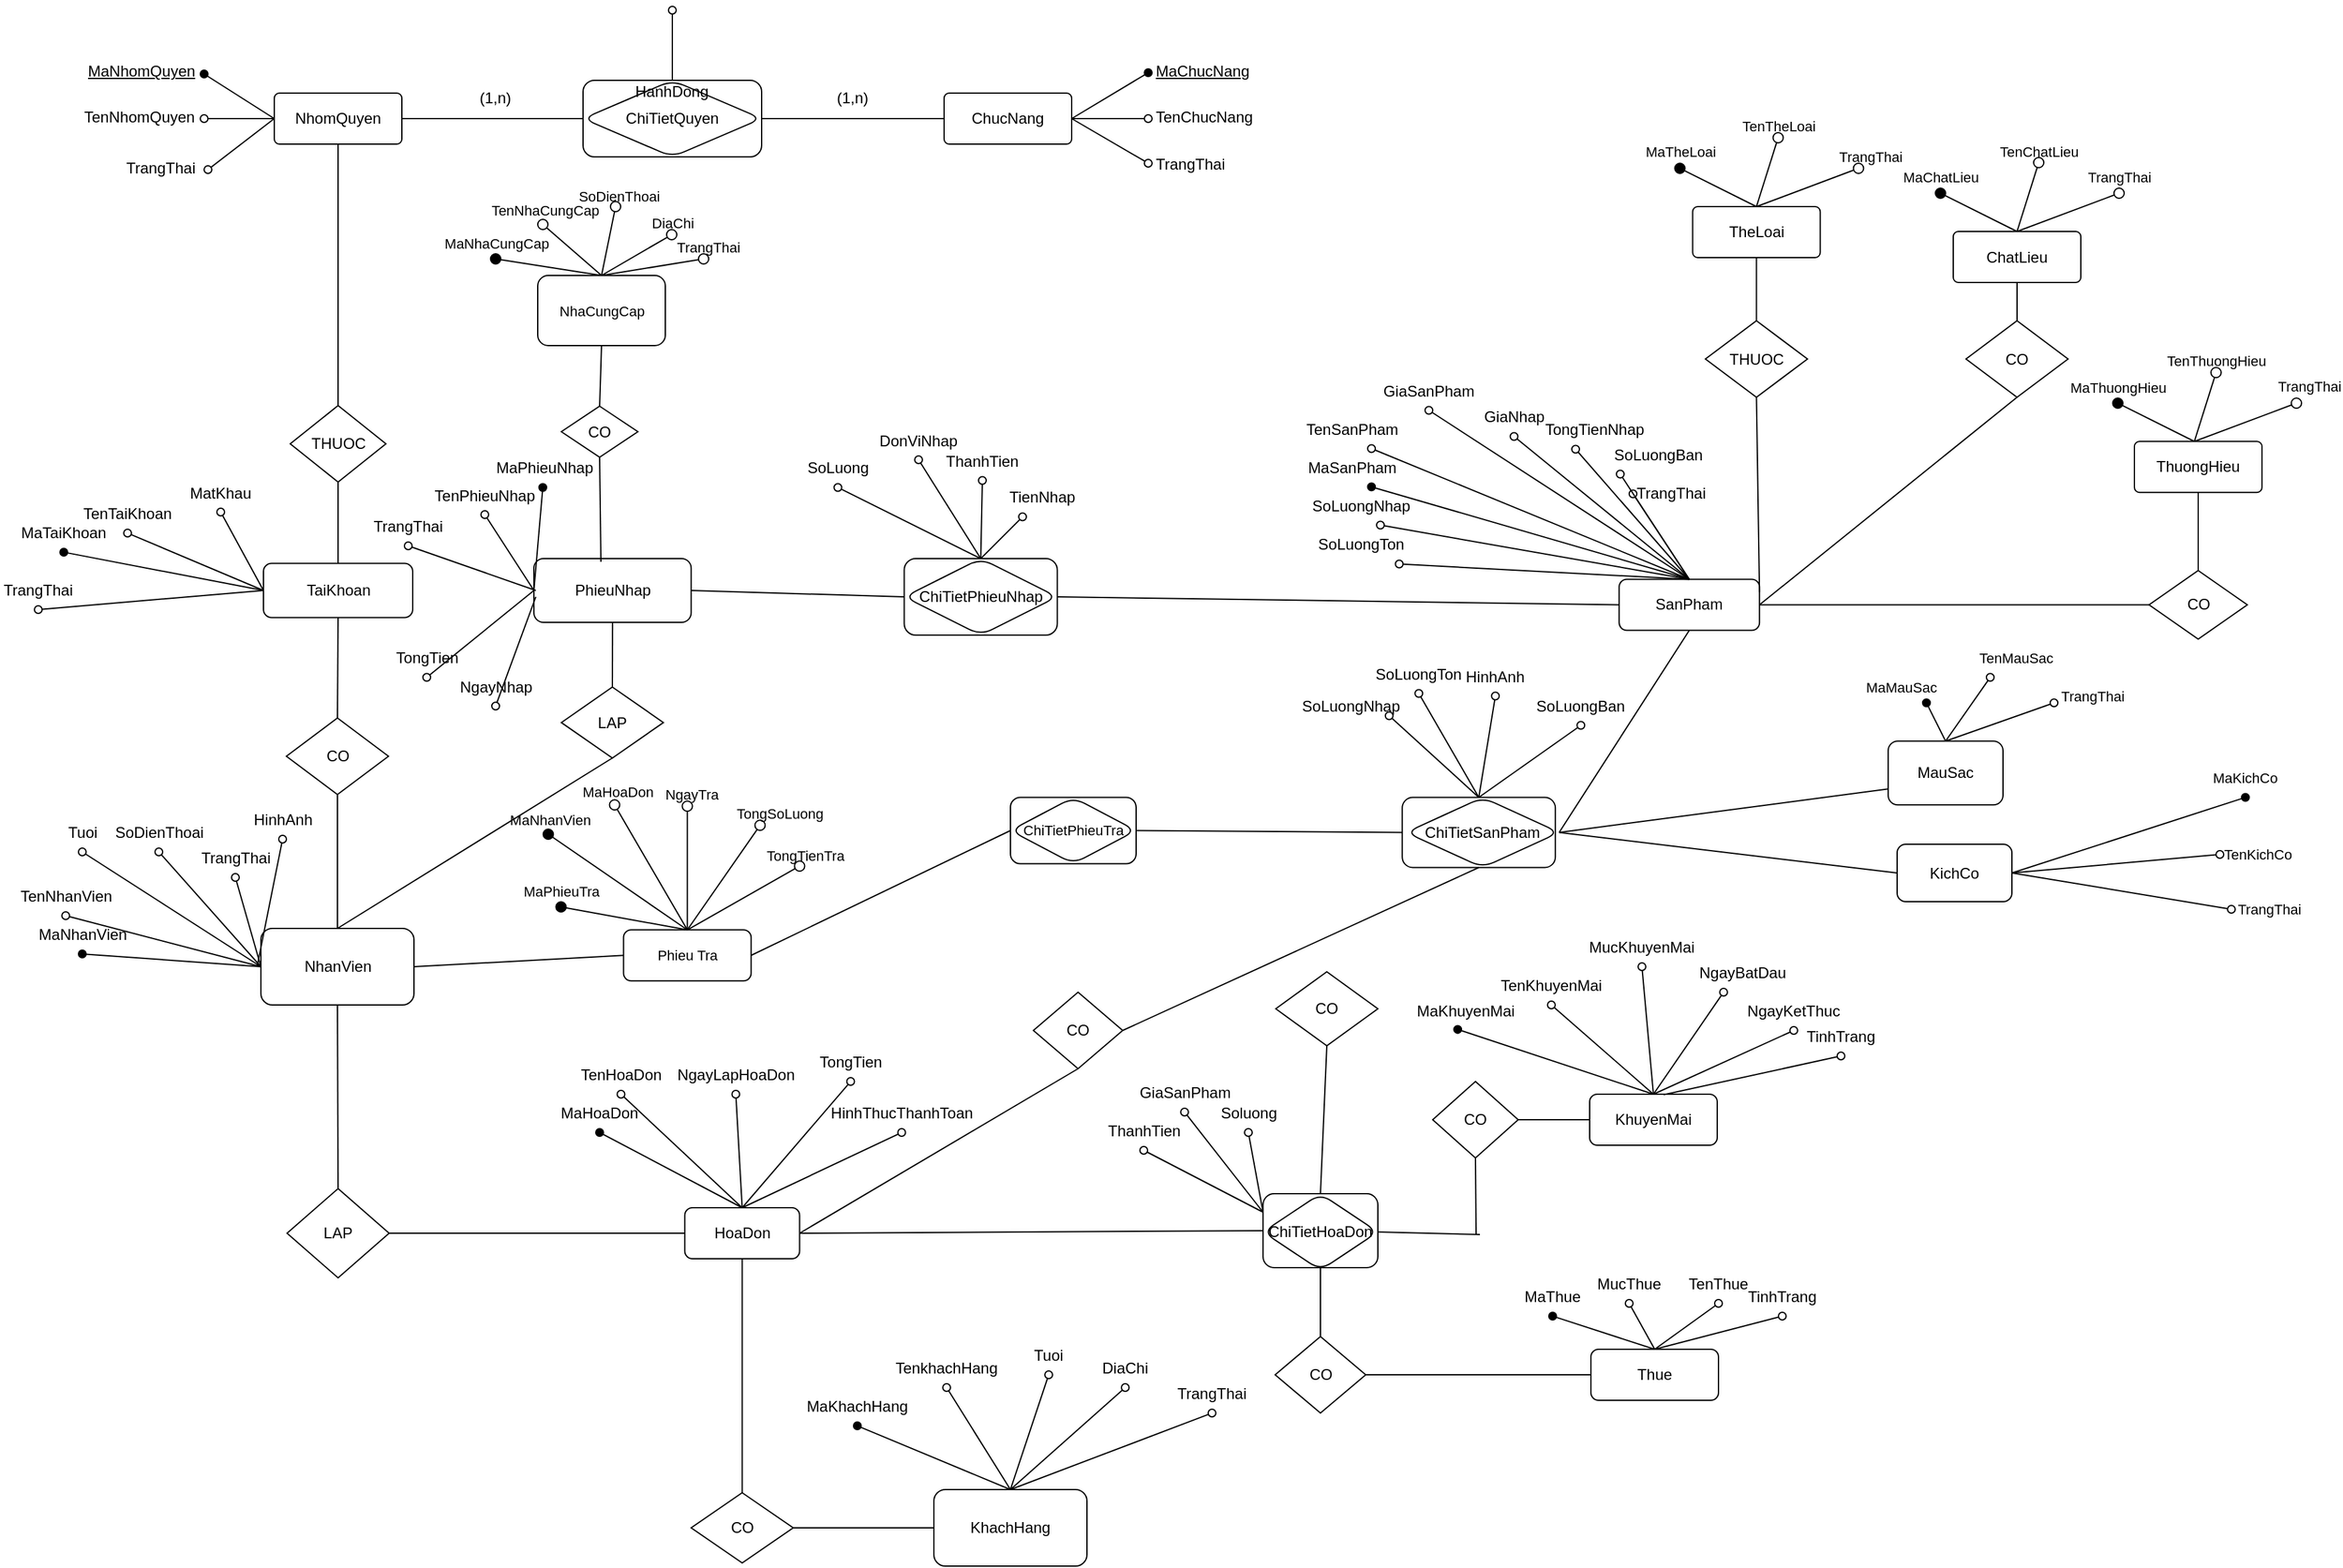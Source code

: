 <mxfile version="22.0.4" type="github">
  <diagram name="Trang-1" id="Xd1AOr_UmLfEILBJ7lOX">
    <mxGraphModel dx="2283" dy="1968" grid="1" gridSize="10" guides="1" tooltips="1" connect="1" arrows="1" fold="1" page="1" pageScale="1" pageWidth="827" pageHeight="1169" math="0" shadow="0">
      <root>
        <mxCell id="0" />
        <mxCell id="1" parent="0" />
        <mxCell id="Dkv6TsYvIZMcSx40drt8-85" value="" style="rounded=1;whiteSpace=wrap;html=1;" vertex="1" parent="1">
          <mxGeometry x="240" y="898" width="90" height="58" as="geometry" />
        </mxCell>
        <mxCell id="PM242X6e5oSsGlfuOUJ1-1" value="SanPham" style="rounded=1;whiteSpace=wrap;html=1;" parent="1" vertex="1">
          <mxGeometry x="519.12" y="416.25" width="110" height="40" as="geometry" />
        </mxCell>
        <mxCell id="PM242X6e5oSsGlfuOUJ1-13" value="" style="endArrow=none;html=1;rounded=0;exitX=0.75;exitY=1;exitDx=0;exitDy=0;entryX=0.5;entryY=0;entryDx=0;entryDy=0;endFill=0;startArrow=oval;startFill=1;" parent="1" source="pC0Z1oo3ewKHqse8sjFG-4" target="PM242X6e5oSsGlfuOUJ1-1" edge="1">
          <mxGeometry width="50" height="50" relative="1" as="geometry">
            <mxPoint x="435" y="318.75" as="sourcePoint" />
            <mxPoint x="780" y="353.75" as="targetPoint" />
          </mxGeometry>
        </mxCell>
        <mxCell id="PM242X6e5oSsGlfuOUJ1-14" value="" style="endArrow=oval;html=1;rounded=0;exitX=0.5;exitY=0;exitDx=0;exitDy=0;entryX=0.75;entryY=1;entryDx=0;entryDy=0;endFill=0;startArrow=none;startFill=0;" parent="1" source="PM242X6e5oSsGlfuOUJ1-1" target="pC0Z1oo3ewKHqse8sjFG-5" edge="1">
          <mxGeometry width="50" height="50" relative="1" as="geometry">
            <mxPoint x="730" y="403.75" as="sourcePoint" />
            <mxPoint x="435" y="303.75" as="targetPoint" />
          </mxGeometry>
        </mxCell>
        <mxCell id="PM242X6e5oSsGlfuOUJ1-15" value="" style="endArrow=oval;html=1;rounded=0;exitX=0.5;exitY=0;exitDx=0;exitDy=0;endFill=0;entryX=0.5;entryY=1;entryDx=0;entryDy=0;" parent="1" source="PM242X6e5oSsGlfuOUJ1-1" target="pC0Z1oo3ewKHqse8sjFG-6" edge="1">
          <mxGeometry width="50" height="50" relative="1" as="geometry">
            <mxPoint x="730" y="403.75" as="sourcePoint" />
            <mxPoint x="490" y="303.75" as="targetPoint" />
          </mxGeometry>
        </mxCell>
        <mxCell id="PM242X6e5oSsGlfuOUJ1-16" value="" style="endArrow=none;html=1;rounded=0;exitX=0.75;exitY=1;exitDx=0;exitDy=0;entryX=0.5;entryY=0;entryDx=0;entryDy=0;endFill=0;startArrow=oval;startFill=0;" parent="1" source="pC0Z1oo3ewKHqse8sjFG-3" target="PM242X6e5oSsGlfuOUJ1-1" edge="1">
          <mxGeometry width="50" height="50" relative="1" as="geometry">
            <mxPoint x="426" y="343.75" as="sourcePoint" />
            <mxPoint x="780" y="353.75" as="targetPoint" />
          </mxGeometry>
        </mxCell>
        <mxCell id="PM242X6e5oSsGlfuOUJ1-17" value="" style="endArrow=oval;html=1;rounded=0;exitX=0.5;exitY=0;exitDx=0;exitDy=0;entryX=0.5;entryY=1;entryDx=0;entryDy=0;endFill=0;" parent="1" source="PM242X6e5oSsGlfuOUJ1-1" target="pC0Z1oo3ewKHqse8sjFG-7" edge="1">
          <mxGeometry width="50" height="50" relative="1" as="geometry">
            <mxPoint x="730" y="403.75" as="sourcePoint" />
            <mxPoint x="535.251" y="314.428" as="targetPoint" />
          </mxGeometry>
        </mxCell>
        <mxCell id="PM242X6e5oSsGlfuOUJ1-18" value="" style="endArrow=oval;html=1;rounded=0;exitX=0.5;exitY=0;exitDx=0;exitDy=0;entryX=0;entryY=1;entryDx=0;entryDy=0;endFill=0;" parent="1" source="PM242X6e5oSsGlfuOUJ1-1" target="pC0Z1oo3ewKHqse8sjFG-9" edge="1">
          <mxGeometry width="50" height="50" relative="1" as="geometry">
            <mxPoint x="730" y="403.75" as="sourcePoint" />
            <mxPoint x="610" y="343.75" as="targetPoint" />
          </mxGeometry>
        </mxCell>
        <mxCell id="PM242X6e5oSsGlfuOUJ1-20" value="" style="endArrow=oval;html=1;rounded=0;entryX=0.25;entryY=1;entryDx=0;entryDy=0;endFill=0;exitX=0.5;exitY=0;exitDx=0;exitDy=0;" parent="1" source="PM242X6e5oSsGlfuOUJ1-1" target="pC0Z1oo3ewKHqse8sjFG-8" edge="1">
          <mxGeometry width="50" height="50" relative="1" as="geometry">
            <mxPoint x="510" y="403.75" as="sourcePoint" />
            <mxPoint x="581.13" y="333.928" as="targetPoint" />
          </mxGeometry>
        </mxCell>
        <mxCell id="PM242X6e5oSsGlfuOUJ1-21" value="" style="endArrow=oval;html=1;rounded=0;exitX=0.5;exitY=0;exitDx=0;exitDy=0;entryX=1;entryY=1;entryDx=0;entryDy=0;endFill=0;startArrow=none;startFill=0;" parent="1" source="PM242X6e5oSsGlfuOUJ1-1" target="pC0Z1oo3ewKHqse8sjFG-2" edge="1">
          <mxGeometry width="50" height="50" relative="1" as="geometry">
            <mxPoint x="760" y="403.75" as="sourcePoint" />
            <mxPoint x="390" y="398.75" as="targetPoint" />
          </mxGeometry>
        </mxCell>
        <mxCell id="PM242X6e5oSsGlfuOUJ1-23" value="" style="endArrow=oval;html=1;rounded=0;exitX=0.5;exitY=0;exitDx=0;exitDy=0;entryX=0;entryY=0.5;entryDx=0;entryDy=0;endFill=0;" parent="1" source="PM242X6e5oSsGlfuOUJ1-1" target="pC0Z1oo3ewKHqse8sjFG-10" edge="1">
          <mxGeometry width="50" height="50" relative="1" as="geometry">
            <mxPoint x="760" y="403.75" as="sourcePoint" />
            <mxPoint x="610" y="388.75" as="targetPoint" />
          </mxGeometry>
        </mxCell>
        <mxCell id="eqwP9qiOAaN0ATWlcKP6-10" style="edgeStyle=none;shape=connector;rounded=0;orthogonalLoop=1;jettySize=auto;html=1;exitX=1;exitY=0.5;exitDx=0;exitDy=0;entryX=0;entryY=0.5;entryDx=0;entryDy=0;labelBackgroundColor=default;strokeColor=default;align=center;verticalAlign=middle;fontFamily=Helvetica;fontSize=11;fontColor=default;endArrow=none;endFill=0;" parent="1" source="PM242X6e5oSsGlfuOUJ1-34" target="eqwP9qiOAaN0ATWlcKP6-2" edge="1">
          <mxGeometry relative="1" as="geometry">
            <mxPoint x="990" y="449.5" as="sourcePoint" />
            <mxPoint x="1170" y="448.25" as="targetPoint" />
          </mxGeometry>
        </mxCell>
        <mxCell id="PM242X6e5oSsGlfuOUJ1-24" value="" style="rounded=1;whiteSpace=wrap;html=1;" parent="1" vertex="1">
          <mxGeometry x="349.12" y="587.25" width="120" height="55" as="geometry" />
        </mxCell>
        <mxCell id="PM242X6e5oSsGlfuOUJ1-26" value="" style="endArrow=oval;html=1;rounded=0;exitX=0.5;exitY=0;exitDx=0;exitDy=0;endFill=0;entryX=0.5;entryY=1;entryDx=0;entryDy=0;" parent="1" source="PM242X6e5oSsGlfuOUJ1-24" target="pC0Z1oo3ewKHqse8sjFG-13" edge="1">
          <mxGeometry width="50" height="50" relative="1" as="geometry">
            <mxPoint x="89.12" y="674.75" as="sourcePoint" />
            <mxPoint x="389.12" y="502.25" as="targetPoint" />
          </mxGeometry>
        </mxCell>
        <mxCell id="PM242X6e5oSsGlfuOUJ1-28" value="" style="endArrow=oval;html=1;rounded=0;exitX=0.5;exitY=0;exitDx=0;exitDy=0;endFill=0;entryX=0.5;entryY=1;entryDx=0;entryDy=0;" parent="1" source="PM242X6e5oSsGlfuOUJ1-24" target="pC0Z1oo3ewKHqse8sjFG-12" edge="1">
          <mxGeometry width="50" height="50" relative="1" as="geometry">
            <mxPoint x="239.12" y="554.75" as="sourcePoint" />
            <mxPoint x="329.12" y="512.25" as="targetPoint" />
          </mxGeometry>
        </mxCell>
        <mxCell id="PM242X6e5oSsGlfuOUJ1-30" value="" style="endArrow=oval;html=1;rounded=0;exitX=0.5;exitY=0;exitDx=0;exitDy=0;endFill=0;entryX=0.5;entryY=1;entryDx=0;entryDy=0;" parent="1" source="PM242X6e5oSsGlfuOUJ1-24" target="pC0Z1oo3ewKHqse8sjFG-14" edge="1">
          <mxGeometry width="50" height="50" relative="1" as="geometry">
            <mxPoint x="129.12" y="514.75" as="sourcePoint" />
            <mxPoint x="470.62" y="522.25" as="targetPoint" />
          </mxGeometry>
        </mxCell>
        <mxCell id="PM242X6e5oSsGlfuOUJ1-32" value="" style="endArrow=oval;html=1;rounded=0;exitX=0.5;exitY=0;exitDx=0;exitDy=0;endFill=0;entryX=1;entryY=0.75;entryDx=0;entryDy=0;" parent="1" source="PM242X6e5oSsGlfuOUJ1-24" target="pC0Z1oo3ewKHqse8sjFG-11" edge="1">
          <mxGeometry width="50" height="50" relative="1" as="geometry">
            <mxPoint x="129.12" y="514.75" as="sourcePoint" />
            <mxPoint x="299.12" y="542.25" as="targetPoint" />
          </mxGeometry>
        </mxCell>
        <mxCell id="eqwP9qiOAaN0ATWlcKP6-11" style="edgeStyle=none;shape=connector;rounded=0;orthogonalLoop=1;jettySize=auto;html=1;exitX=1;exitY=0.5;exitDx=0;exitDy=0;entryX=0;entryY=0.75;entryDx=0;entryDy=0;labelBackgroundColor=default;strokeColor=default;align=center;verticalAlign=middle;fontFamily=Helvetica;fontSize=11;fontColor=default;endArrow=none;endFill=0;" parent="1" source="PM242X6e5oSsGlfuOUJ1-34" target="eqwP9qiOAaN0ATWlcKP6-1" edge="1">
          <mxGeometry relative="1" as="geometry" />
        </mxCell>
        <mxCell id="PM242X6e5oSsGlfuOUJ1-34" value="ChiTietSanPham" style="rhombus;whiteSpace=wrap;html=1;rounded=1;" parent="1" vertex="1">
          <mxGeometry x="352.12" y="587.25" width="120" height="55" as="geometry" />
        </mxCell>
        <mxCell id="eqwP9qiOAaN0ATWlcKP6-12" style="edgeStyle=none;shape=connector;rounded=0;orthogonalLoop=1;jettySize=auto;html=1;labelBackgroundColor=default;strokeColor=default;align=center;verticalAlign=middle;fontFamily=Helvetica;fontSize=11;fontColor=default;endArrow=none;endFill=0;startArrow=oval;startFill=1;entryX=0.5;entryY=0;entryDx=0;entryDy=0;" parent="1" target="eqwP9qiOAaN0ATWlcKP6-1" edge="1">
          <mxGeometry relative="1" as="geometry">
            <mxPoint x="760" y="513.13" as="sourcePoint" />
          </mxGeometry>
        </mxCell>
        <mxCell id="eqwP9qiOAaN0ATWlcKP6-13" style="edgeStyle=none;shape=connector;rounded=0;orthogonalLoop=1;jettySize=auto;html=1;labelBackgroundColor=default;strokeColor=default;align=center;verticalAlign=middle;fontFamily=Helvetica;fontSize=11;fontColor=default;endArrow=none;endFill=0;startArrow=oval;startFill=0;entryX=0.5;entryY=0;entryDx=0;entryDy=0;" parent="1" target="eqwP9qiOAaN0ATWlcKP6-1" edge="1">
          <mxGeometry relative="1" as="geometry">
            <mxPoint x="810" y="493.13" as="sourcePoint" />
            <Array as="points" />
          </mxGeometry>
        </mxCell>
        <mxCell id="eqwP9qiOAaN0ATWlcKP6-14" style="edgeStyle=none;shape=connector;rounded=0;orthogonalLoop=1;jettySize=auto;html=1;labelBackgroundColor=default;strokeColor=default;align=center;verticalAlign=middle;fontFamily=Helvetica;fontSize=11;fontColor=default;endArrow=none;endFill=0;startArrow=oval;startFill=0;entryX=0.5;entryY=0;entryDx=0;entryDy=0;" parent="1" edge="1" target="eqwP9qiOAaN0ATWlcKP6-1">
          <mxGeometry relative="1" as="geometry">
            <mxPoint x="810" y="543.13" as="targetPoint" />
            <mxPoint x="860" y="513.13" as="sourcePoint" />
          </mxGeometry>
        </mxCell>
        <mxCell id="eqwP9qiOAaN0ATWlcKP6-1" value="MauSac" style="rounded=1;whiteSpace=wrap;html=1;" parent="1" vertex="1">
          <mxGeometry x="730" y="543.13" width="90" height="50" as="geometry" />
        </mxCell>
        <mxCell id="eqwP9qiOAaN0ATWlcKP6-15" style="edgeStyle=none;shape=connector;rounded=0;orthogonalLoop=1;jettySize=auto;html=1;labelBackgroundColor=default;strokeColor=default;align=center;verticalAlign=middle;fontFamily=Helvetica;fontSize=11;fontColor=default;endArrow=none;endFill=0;startArrow=oval;startFill=1;entryX=1;entryY=0.5;entryDx=0;entryDy=0;exitX=0.5;exitY=1;exitDx=0;exitDy=0;" parent="1" target="eqwP9qiOAaN0ATWlcKP6-2" edge="1" source="eqwP9qiOAaN0ATWlcKP6-18">
          <mxGeometry relative="1" as="geometry">
            <mxPoint x="1000" y="600" as="sourcePoint" />
            <mxPoint x="958" y="609" as="targetPoint" />
          </mxGeometry>
        </mxCell>
        <mxCell id="eqwP9qiOAaN0ATWlcKP6-16" style="edgeStyle=none;shape=connector;rounded=0;orthogonalLoop=1;jettySize=auto;html=1;labelBackgroundColor=default;strokeColor=default;align=center;verticalAlign=middle;fontFamily=Helvetica;fontSize=11;fontColor=default;endArrow=none;endFill=0;startArrow=oval;startFill=0;entryX=1;entryY=0.5;entryDx=0;entryDy=0;exitX=0;exitY=0.5;exitDx=0;exitDy=0;" parent="1" target="eqwP9qiOAaN0ATWlcKP6-2" edge="1" source="eqwP9qiOAaN0ATWlcKP6-20">
          <mxGeometry relative="1" as="geometry">
            <mxPoint x="1001" y="624" as="sourcePoint" />
          </mxGeometry>
        </mxCell>
        <mxCell id="eqwP9qiOAaN0ATWlcKP6-17" style="edgeStyle=none;shape=connector;rounded=0;orthogonalLoop=1;jettySize=auto;html=1;labelBackgroundColor=default;strokeColor=default;align=center;verticalAlign=middle;fontFamily=Helvetica;fontSize=11;fontColor=default;endArrow=none;endFill=0;startArrow=oval;startFill=0;entryX=1;entryY=0.5;entryDx=0;entryDy=0;exitX=0;exitY=0.5;exitDx=0;exitDy=0;" parent="1" target="eqwP9qiOAaN0ATWlcKP6-2" edge="1" source="eqwP9qiOAaN0ATWlcKP6-19">
          <mxGeometry relative="1" as="geometry">
            <mxPoint x="1031" y="651.5" as="sourcePoint" />
            <Array as="points" />
            <mxPoint x="971" y="631.5" as="targetPoint" />
          </mxGeometry>
        </mxCell>
        <mxCell id="eqwP9qiOAaN0ATWlcKP6-2" value="KichCo" style="rounded=1;whiteSpace=wrap;html=1;" parent="1" vertex="1">
          <mxGeometry x="737" y="624" width="90" height="45" as="geometry" />
        </mxCell>
        <mxCell id="eqwP9qiOAaN0ATWlcKP6-18" value="MaKichCo" style="text;html=1;strokeColor=none;fillColor=none;align=center;verticalAlign=middle;whiteSpace=wrap;rounded=0;fontSize=11;fontFamily=Helvetica;fontColor=default;" parent="1" vertex="1">
          <mxGeometry x="980" y="557.25" width="60" height="30" as="geometry" />
        </mxCell>
        <mxCell id="eqwP9qiOAaN0ATWlcKP6-19" value="TrangThai" style="text;html=1;strokeColor=none;fillColor=none;align=center;verticalAlign=middle;whiteSpace=wrap;rounded=0;fontSize=11;fontFamily=Helvetica;fontColor=default;" parent="1" vertex="1">
          <mxGeometry x="999" y="660" width="60" height="30" as="geometry" />
        </mxCell>
        <mxCell id="eqwP9qiOAaN0ATWlcKP6-20" value="TenKichCo" style="text;html=1;strokeColor=none;fillColor=none;align=center;verticalAlign=middle;whiteSpace=wrap;rounded=0;fontSize=11;fontFamily=Helvetica;fontColor=default;" parent="1" vertex="1">
          <mxGeometry x="990" y="617" width="60" height="30" as="geometry" />
        </mxCell>
        <mxCell id="eqwP9qiOAaN0ATWlcKP6-22" value="MaMauSac" style="text;html=1;align=center;verticalAlign=middle;resizable=0;points=[];autosize=1;strokeColor=none;fillColor=none;fontSize=11;fontFamily=Helvetica;fontColor=default;" parent="1" vertex="1">
          <mxGeometry x="700" y="485.63" width="80" height="30" as="geometry" />
        </mxCell>
        <mxCell id="eqwP9qiOAaN0ATWlcKP6-23" value="TenMauSac" style="text;html=1;align=center;verticalAlign=middle;resizable=0;points=[];autosize=1;strokeColor=none;fillColor=none;fontSize=11;fontFamily=Helvetica;fontColor=default;" parent="1" vertex="1">
          <mxGeometry x="790" y="463.13" width="80" height="30" as="geometry" />
        </mxCell>
        <mxCell id="eqwP9qiOAaN0ATWlcKP6-24" value="TrangThai" style="text;html=1;align=center;verticalAlign=middle;resizable=0;points=[];autosize=1;strokeColor=none;fillColor=none;fontSize=11;fontFamily=Helvetica;fontColor=default;" parent="1" vertex="1">
          <mxGeometry x="855" y="493.13" width="70" height="30" as="geometry" />
        </mxCell>
        <mxCell id="pC0Z1oo3ewKHqse8sjFG-2" value="SoLuongTon" style="text;html=1;strokeColor=none;fillColor=none;align=center;verticalAlign=middle;whiteSpace=wrap;rounded=0;" parent="1" vertex="1">
          <mxGeometry x="286.75" y="374.25" width="60" height="30" as="geometry" />
        </mxCell>
        <mxCell id="pC0Z1oo3ewKHqse8sjFG-3" value="SoLuongNhap" style="text;html=1;strokeColor=none;fillColor=none;align=center;verticalAlign=middle;whiteSpace=wrap;rounded=0;" parent="1" vertex="1">
          <mxGeometry x="287" y="343.75" width="60" height="30" as="geometry" />
        </mxCell>
        <mxCell id="pC0Z1oo3ewKHqse8sjFG-4" value="&lt;span style=&quot;border-color: var(--border-color);&quot;&gt;MaSanPham&lt;/span&gt;" style="text;html=1;strokeColor=none;fillColor=none;align=center;verticalAlign=middle;whiteSpace=wrap;rounded=0;" parent="1" vertex="1">
          <mxGeometry x="280" y="313.75" width="60" height="30" as="geometry" />
        </mxCell>
        <mxCell id="pC0Z1oo3ewKHqse8sjFG-5" value="TenSanPham" style="text;html=1;strokeColor=none;fillColor=none;align=center;verticalAlign=middle;whiteSpace=wrap;rounded=0;" parent="1" vertex="1">
          <mxGeometry x="280" y="283.75" width="60" height="30" as="geometry" />
        </mxCell>
        <mxCell id="pC0Z1oo3ewKHqse8sjFG-6" value="GiaSanPham" style="text;html=1;strokeColor=none;fillColor=none;align=center;verticalAlign=middle;whiteSpace=wrap;rounded=0;" parent="1" vertex="1">
          <mxGeometry x="340" y="253.75" width="60" height="30" as="geometry" />
        </mxCell>
        <mxCell id="pC0Z1oo3ewKHqse8sjFG-7" value="GiaNhap" style="text;html=1;strokeColor=none;fillColor=none;align=center;verticalAlign=middle;whiteSpace=wrap;rounded=0;" parent="1" vertex="1">
          <mxGeometry x="406.75" y="274.25" width="60" height="30" as="geometry" />
        </mxCell>
        <mxCell id="pC0Z1oo3ewKHqse8sjFG-8" value="TongTienNhap" style="text;html=1;strokeColor=none;fillColor=none;align=center;verticalAlign=middle;whiteSpace=wrap;rounded=0;" parent="1" vertex="1">
          <mxGeometry x="470" y="284.25" width="60" height="30" as="geometry" />
        </mxCell>
        <mxCell id="pC0Z1oo3ewKHqse8sjFG-9" value="SoLuongBan" style="text;html=1;strokeColor=none;fillColor=none;align=center;verticalAlign=middle;whiteSpace=wrap;rounded=0;" parent="1" vertex="1">
          <mxGeometry x="520" y="303.75" width="60" height="30" as="geometry" />
        </mxCell>
        <mxCell id="pC0Z1oo3ewKHqse8sjFG-10" value="TrangThai" style="text;html=1;strokeColor=none;fillColor=none;align=center;verticalAlign=middle;whiteSpace=wrap;rounded=0;" parent="1" vertex="1">
          <mxGeometry x="530" y="334.25" width="60" height="30" as="geometry" />
        </mxCell>
        <mxCell id="pC0Z1oo3ewKHqse8sjFG-11" value="SoLuongNhap" style="text;html=1;strokeColor=none;fillColor=none;align=center;verticalAlign=middle;whiteSpace=wrap;rounded=0;" parent="1" vertex="1">
          <mxGeometry x="278.87" y="500.75" width="60" height="30" as="geometry" />
        </mxCell>
        <mxCell id="pC0Z1oo3ewKHqse8sjFG-12" value="SoLuongTon" style="text;html=1;strokeColor=none;fillColor=none;align=center;verticalAlign=middle;whiteSpace=wrap;rounded=0;" parent="1" vertex="1">
          <mxGeometry x="332.12" y="475.75" width="60" height="30" as="geometry" />
        </mxCell>
        <mxCell id="pC0Z1oo3ewKHqse8sjFG-13" value="HinhAnh" style="text;html=1;strokeColor=none;fillColor=none;align=center;verticalAlign=middle;whiteSpace=wrap;rounded=0;" parent="1" vertex="1">
          <mxGeometry x="392.12" y="477.75" width="60" height="30" as="geometry" />
        </mxCell>
        <mxCell id="pC0Z1oo3ewKHqse8sjFG-14" value="SoLuongBan" style="text;html=1;strokeColor=none;fillColor=none;align=center;verticalAlign=middle;whiteSpace=wrap;rounded=0;" parent="1" vertex="1">
          <mxGeometry x="459.12" y="500.75" width="60" height="30" as="geometry" />
        </mxCell>
        <mxCell id="kI8C-P2lpo28JL7ZCdTE-3" value="NhomQuyen" style="rounded=1;arcSize=10;whiteSpace=wrap;html=1;align=center;" parent="1" vertex="1">
          <mxGeometry x="-535" y="35" width="100" height="40" as="geometry" />
        </mxCell>
        <mxCell id="kI8C-P2lpo28JL7ZCdTE-4" value="ChucNang" style="rounded=1;arcSize=10;whiteSpace=wrap;html=1;align=center;" parent="1" vertex="1">
          <mxGeometry x="-10" y="35" width="100" height="40" as="geometry" />
        </mxCell>
        <mxCell id="kI8C-P2lpo28JL7ZCdTE-5" value="ChiTietQuyen" style="shape=associativeEntity;whiteSpace=wrap;html=1;align=center;rounded=1;" parent="1" vertex="1">
          <mxGeometry x="-293" y="25" width="140" height="60" as="geometry" />
        </mxCell>
        <mxCell id="kI8C-P2lpo28JL7ZCdTE-6" value="MaNhomQuyen" style="text;strokeColor=none;fillColor=none;spacingLeft=4;spacingRight=4;overflow=hidden;rotatable=0;points=[[0,0.5],[1,0.5]];portConstraint=eastwest;fontSize=12;whiteSpace=wrap;html=1;fontStyle=4" parent="1" vertex="1">
          <mxGeometry x="-687" y="4" width="100" height="30" as="geometry" />
        </mxCell>
        <mxCell id="kI8C-P2lpo28JL7ZCdTE-7" value="TenNhomQuyen" style="text;strokeColor=none;fillColor=none;spacingLeft=4;spacingRight=4;overflow=hidden;rotatable=0;points=[[0,0.5],[1,0.5]];portConstraint=eastwest;fontSize=12;whiteSpace=wrap;html=1;" parent="1" vertex="1">
          <mxGeometry x="-690" y="40" width="100" height="30" as="geometry" />
        </mxCell>
        <mxCell id="kI8C-P2lpo28JL7ZCdTE-8" value="TrangThai" style="text;strokeColor=none;fillColor=none;spacingLeft=4;spacingRight=4;overflow=hidden;rotatable=0;points=[[0,0.5],[1,0.5]];portConstraint=eastwest;fontSize=12;whiteSpace=wrap;html=1;" parent="1" vertex="1">
          <mxGeometry x="-657" y="80" width="70" height="30" as="geometry" />
        </mxCell>
        <mxCell id="kI8C-P2lpo28JL7ZCdTE-9" value="TrangThai" style="text;strokeColor=none;fillColor=none;spacingLeft=4;spacingRight=4;overflow=hidden;rotatable=0;points=[[0,0.5],[1,0.5]];portConstraint=eastwest;fontSize=12;whiteSpace=wrap;html=1;" parent="1" vertex="1">
          <mxGeometry x="150" y="77" width="70" height="30" as="geometry" />
        </mxCell>
        <mxCell id="kI8C-P2lpo28JL7ZCdTE-10" value="MaChucNang" style="text;strokeColor=none;fillColor=none;spacingLeft=4;spacingRight=4;overflow=hidden;rotatable=0;points=[[0,0.5],[1,0.5]];portConstraint=eastwest;fontSize=12;whiteSpace=wrap;html=1;fontStyle=4" parent="1" vertex="1">
          <mxGeometry x="150" y="4" width="90" height="30" as="geometry" />
        </mxCell>
        <mxCell id="kI8C-P2lpo28JL7ZCdTE-11" value="TenChucNang" style="text;strokeColor=none;fillColor=none;spacingLeft=4;spacingRight=4;overflow=hidden;rotatable=0;points=[[0,0.5],[1,0.5]];portConstraint=eastwest;fontSize=12;whiteSpace=wrap;html=1;" parent="1" vertex="1">
          <mxGeometry x="150" y="40" width="90" height="30" as="geometry" />
        </mxCell>
        <mxCell id="kI8C-P2lpo28JL7ZCdTE-12" value="HanhDong" style="text;strokeColor=none;fillColor=none;spacingLeft=4;spacingRight=4;overflow=hidden;rotatable=0;points=[[0,0.5],[1,0.5]];portConstraint=eastwest;fontSize=12;whiteSpace=wrap;html=1;" parent="1" vertex="1">
          <mxGeometry x="-258" y="20" width="70" height="30" as="geometry" />
        </mxCell>
        <mxCell id="kI8C-P2lpo28JL7ZCdTE-14" value="" style="endArrow=none;html=1;rounded=0;entryX=0.5;entryY=0;entryDx=0;entryDy=0;startArrow=oval;startFill=0;" parent="1" target="kI8C-P2lpo28JL7ZCdTE-5" edge="1">
          <mxGeometry relative="1" as="geometry">
            <mxPoint x="-223" y="-30" as="sourcePoint" />
            <mxPoint x="-140" y="-80" as="targetPoint" />
          </mxGeometry>
        </mxCell>
        <mxCell id="kI8C-P2lpo28JL7ZCdTE-15" value="" style="endArrow=none;html=1;rounded=0;entryX=0;entryY=0.5;entryDx=0;entryDy=0;startArrow=oval;startFill=1;" parent="1" target="kI8C-P2lpo28JL7ZCdTE-3" edge="1">
          <mxGeometry relative="1" as="geometry">
            <mxPoint x="-590" y="20" as="sourcePoint" />
            <mxPoint x="-310" y="-10" as="targetPoint" />
          </mxGeometry>
        </mxCell>
        <mxCell id="kI8C-P2lpo28JL7ZCdTE-16" value="" style="endArrow=none;html=1;rounded=0;entryX=0;entryY=0.5;entryDx=0;entryDy=0;exitX=1;exitY=0.5;exitDx=0;exitDy=0;startArrow=oval;startFill=0;" parent="1" source="kI8C-P2lpo28JL7ZCdTE-7" target="kI8C-P2lpo28JL7ZCdTE-3" edge="1">
          <mxGeometry relative="1" as="geometry">
            <mxPoint x="-470" y="-10" as="sourcePoint" />
            <mxPoint x="-310" y="-10" as="targetPoint" />
          </mxGeometry>
        </mxCell>
        <mxCell id="kI8C-P2lpo28JL7ZCdTE-17" value="" style="endArrow=none;html=1;rounded=0;entryX=0;entryY=0.5;entryDx=0;entryDy=0;startArrow=oval;startFill=0;exitX=1;exitY=0.5;exitDx=0;exitDy=0;" parent="1" source="kI8C-P2lpo28JL7ZCdTE-8" target="kI8C-P2lpo28JL7ZCdTE-3" edge="1">
          <mxGeometry relative="1" as="geometry">
            <mxPoint x="-591" y="82" as="sourcePoint" />
            <mxPoint x="-310" y="-10" as="targetPoint" />
          </mxGeometry>
        </mxCell>
        <mxCell id="kI8C-P2lpo28JL7ZCdTE-19" value="" style="endArrow=none;html=1;rounded=0;entryX=1;entryY=0.5;entryDx=0;entryDy=0;exitX=0;exitY=0.5;exitDx=0;exitDy=0;startArrow=oval;startFill=0;" parent="1" source="kI8C-P2lpo28JL7ZCdTE-11" target="kI8C-P2lpo28JL7ZCdTE-4" edge="1">
          <mxGeometry relative="1" as="geometry">
            <mxPoint x="-470" y="-10" as="sourcePoint" />
            <mxPoint x="-310" y="-10" as="targetPoint" />
          </mxGeometry>
        </mxCell>
        <mxCell id="kI8C-P2lpo28JL7ZCdTE-20" value="" style="endArrow=none;html=1;rounded=0;entryX=1;entryY=0.5;entryDx=0;entryDy=0;exitX=0;exitY=0.5;exitDx=0;exitDy=0;startArrow=oval;startFill=1;" parent="1" source="kI8C-P2lpo28JL7ZCdTE-10" target="kI8C-P2lpo28JL7ZCdTE-4" edge="1">
          <mxGeometry relative="1" as="geometry">
            <mxPoint x="-470" y="-10" as="sourcePoint" />
            <mxPoint x="-310" y="-10" as="targetPoint" />
          </mxGeometry>
        </mxCell>
        <mxCell id="kI8C-P2lpo28JL7ZCdTE-21" value="" style="endArrow=none;html=1;rounded=0;entryX=1;entryY=0.5;entryDx=0;entryDy=0;startArrow=oval;startFill=0;" parent="1" target="kI8C-P2lpo28JL7ZCdTE-4" edge="1">
          <mxGeometry relative="1" as="geometry">
            <mxPoint x="150" y="90" as="sourcePoint" />
            <mxPoint x="-310" y="-10" as="targetPoint" />
          </mxGeometry>
        </mxCell>
        <mxCell id="kI8C-P2lpo28JL7ZCdTE-22" value="" style="endArrow=none;html=1;rounded=0;exitX=1;exitY=0.5;exitDx=0;exitDy=0;entryX=0;entryY=0.5;entryDx=0;entryDy=0;" parent="1" source="kI8C-P2lpo28JL7ZCdTE-3" target="kI8C-P2lpo28JL7ZCdTE-5" edge="1">
          <mxGeometry relative="1" as="geometry">
            <mxPoint x="-470" y="-10" as="sourcePoint" />
            <mxPoint x="-310" y="-10" as="targetPoint" />
          </mxGeometry>
        </mxCell>
        <mxCell id="kI8C-P2lpo28JL7ZCdTE-23" value="" style="endArrow=none;html=1;rounded=0;exitX=1;exitY=0.5;exitDx=0;exitDy=0;entryX=0;entryY=0.5;entryDx=0;entryDy=0;" parent="1" source="kI8C-P2lpo28JL7ZCdTE-5" target="kI8C-P2lpo28JL7ZCdTE-4" edge="1">
          <mxGeometry relative="1" as="geometry">
            <mxPoint x="-470" y="-10" as="sourcePoint" />
            <mxPoint x="-310" y="-10" as="targetPoint" />
          </mxGeometry>
        </mxCell>
        <mxCell id="kI8C-P2lpo28JL7ZCdTE-24" value="(1,n)" style="text;strokeColor=none;fillColor=none;spacingLeft=4;spacingRight=4;overflow=hidden;rotatable=0;points=[[0,0.5],[1,0.5]];portConstraint=eastwest;fontSize=12;whiteSpace=wrap;html=1;" parent="1" vertex="1">
          <mxGeometry x="-380" y="25" width="40" height="30" as="geometry" />
        </mxCell>
        <mxCell id="kI8C-P2lpo28JL7ZCdTE-26" value="(1,n)" style="text;strokeColor=none;fillColor=none;spacingLeft=4;spacingRight=4;overflow=hidden;rotatable=0;points=[[0,0.5],[1,0.5]];portConstraint=eastwest;fontSize=12;whiteSpace=wrap;html=1;" parent="1" vertex="1">
          <mxGeometry x="-100" y="25" width="40" height="30" as="geometry" />
        </mxCell>
        <mxCell id="gwcHlAAq_XRkoSkCd16b-1" value="NhaCungCap" style="whiteSpace=wrap;html=1;align=center;fontSize=11;rounded=1;" parent="1" vertex="1">
          <mxGeometry x="-328.5" y="178" width="100" height="55" as="geometry" />
        </mxCell>
        <mxCell id="gwcHlAAq_XRkoSkCd16b-2" value="Phieu Tra" style="whiteSpace=wrap;html=1;align=center;fontSize=11;rounded=1;" parent="1" vertex="1">
          <mxGeometry x="-261.25" y="691.13" width="100" height="40" as="geometry" />
        </mxCell>
        <mxCell id="gwcHlAAq_XRkoSkCd16b-3" value="ChiTietPhieuTra" style="shape=associativeEntity;whiteSpace=wrap;html=1;align=center;fontSize=11;rounded=1;" parent="1" vertex="1">
          <mxGeometry x="42" y="587.25" width="98.5" height="52" as="geometry" />
        </mxCell>
        <mxCell id="gwcHlAAq_XRkoSkCd16b-4" style="edgeStyle=none;curved=1;rounded=0;orthogonalLoop=1;jettySize=auto;html=1;exitX=0.5;exitY=0;exitDx=0;exitDy=0;fontSize=11;startSize=8;endSize=8;" parent="1" edge="1">
          <mxGeometry relative="1" as="geometry">
            <mxPoint x="-316.25" y="649.13" as="sourcePoint" />
            <mxPoint x="-316.25" y="649.13" as="targetPoint" />
          </mxGeometry>
        </mxCell>
        <mxCell id="gwcHlAAq_XRkoSkCd16b-10" value="MaNhanVien" style="html=1;verticalAlign=bottom;labelBackgroundColor=none;startArrow=oval;startFill=1;startSize=8;endArrow=none;rounded=0;fillColor=#FFFFFF;strokeColor=#000000;entryX=0.5;entryY=0;entryDx=0;entryDy=0;" parent="1" target="gwcHlAAq_XRkoSkCd16b-2" edge="1">
          <mxGeometry x="-1" y="3" relative="1" as="geometry">
            <mxPoint x="-320.25" y="616.13" as="sourcePoint" />
            <mxPoint x="-190.25" y="541.13" as="targetPoint" />
          </mxGeometry>
        </mxCell>
        <mxCell id="gwcHlAAq_XRkoSkCd16b-11" value="MaPhieuTra" style="verticalAlign=bottom;labelBackgroundColor=none;startArrow=oval;startFill=1;startSize=8;endArrow=none;rounded=0;strokeColor=#000000;entryX=0.5;entryY=0;entryDx=0;entryDy=0;" parent="1" target="gwcHlAAq_XRkoSkCd16b-2" edge="1">
          <mxGeometry x="-1" y="3" relative="1" as="geometry">
            <mxPoint x="-310.25" y="673.13" as="sourcePoint" />
            <mxPoint x="-241.25" y="628.13" as="targetPoint" />
            <mxPoint as="offset" />
          </mxGeometry>
        </mxCell>
        <mxCell id="gwcHlAAq_XRkoSkCd16b-12" value="MaHoaDon" style="html=1;verticalAlign=bottom;labelBackgroundColor=none;startArrow=oval;startFill=0;startSize=8;endArrow=none;rounded=0;entryX=0.5;entryY=0;entryDx=0;entryDy=0;" parent="1" target="gwcHlAAq_XRkoSkCd16b-2" edge="1">
          <mxGeometry x="-1" y="3" relative="1" as="geometry">
            <mxPoint x="-268.25" y="593.13" as="sourcePoint" />
            <mxPoint x="-89.25" y="558.13" as="targetPoint" />
          </mxGeometry>
        </mxCell>
        <mxCell id="gwcHlAAq_XRkoSkCd16b-13" value="SoDienThoai" style="html=1;verticalAlign=bottom;labelBackgroundColor=none;startArrow=oval;startFill=0;startSize=8;endArrow=none;rounded=0;entryX=0.5;entryY=0;entryDx=0;entryDy=0;" parent="1" target="gwcHlAAq_XRkoSkCd16b-1" edge="1">
          <mxGeometry x="-1" y="3" relative="1" as="geometry">
            <mxPoint x="-267.5" y="124" as="sourcePoint" />
            <mxPoint x="79.5" y="322" as="targetPoint" />
          </mxGeometry>
        </mxCell>
        <mxCell id="gwcHlAAq_XRkoSkCd16b-14" value="TenNhaCungCap" style="html=1;verticalAlign=bottom;labelBackgroundColor=none;startArrow=oval;startFill=0;startSize=8;endArrow=none;rounded=0;entryX=0.5;entryY=0;entryDx=0;entryDy=0;" parent="1" target="gwcHlAAq_XRkoSkCd16b-1" edge="1">
          <mxGeometry x="-1" y="3" relative="1" as="geometry">
            <mxPoint x="-324.5" y="138" as="sourcePoint" />
            <mxPoint x="-170.5" y="98" as="targetPoint" />
            <mxPoint as="offset" />
          </mxGeometry>
        </mxCell>
        <mxCell id="gwcHlAAq_XRkoSkCd16b-15" value="MaNhaCungCap" style="html=1;verticalAlign=bottom;labelBackgroundColor=none;startArrow=oval;startFill=1;startSize=8;endArrow=none;rounded=0;entryX=0.5;entryY=0;entryDx=0;entryDy=0;" parent="1" target="gwcHlAAq_XRkoSkCd16b-1" edge="1">
          <mxGeometry x="-1" y="3" relative="1" as="geometry">
            <mxPoint x="-361.5" y="165" as="sourcePoint" />
            <mxPoint x="-234.5" y="122" as="targetPoint" />
          </mxGeometry>
        </mxCell>
        <mxCell id="gwcHlAAq_XRkoSkCd16b-21" value="TongTienTra" style="html=1;verticalAlign=bottom;labelBackgroundColor=none;startArrow=oval;startFill=0;startSize=8;endArrow=none;rounded=0;entryX=0.5;entryY=0;entryDx=0;entryDy=0;" parent="1" target="gwcHlAAq_XRkoSkCd16b-2" edge="1">
          <mxGeometry x="-1" y="4" relative="1" as="geometry">
            <mxPoint x="-123.25" y="641.13" as="sourcePoint" />
            <mxPoint x="270.75" y="781.13" as="targetPoint" />
            <mxPoint x="2" y="-3" as="offset" />
          </mxGeometry>
        </mxCell>
        <mxCell id="gwcHlAAq_XRkoSkCd16b-22" value="TongSoLuong" style="html=1;verticalAlign=bottom;labelBackgroundColor=none;startArrow=oval;startFill=0;startSize=8;endArrow=none;rounded=0;entryX=0.5;entryY=0;entryDx=0;entryDy=0;" parent="1" target="gwcHlAAq_XRkoSkCd16b-2" edge="1">
          <mxGeometry x="-1" y="15" relative="1" as="geometry">
            <mxPoint x="-154.25" y="609.13" as="sourcePoint" />
            <mxPoint x="-110.25" y="540.13" as="targetPoint" />
            <mxPoint x="3" y="-9" as="offset" />
          </mxGeometry>
        </mxCell>
        <mxCell id="gwcHlAAq_XRkoSkCd16b-23" value="NgayTra" style="html=1;verticalAlign=bottom;labelBackgroundColor=none;startArrow=oval;startFill=0;startSize=8;endArrow=none;rounded=0;entryX=0.5;entryY=0;entryDx=0;entryDy=0;" parent="1" target="gwcHlAAq_XRkoSkCd16b-2" edge="1">
          <mxGeometry x="-1" y="3" relative="1" as="geometry">
            <mxPoint x="-211.25" y="594.13" as="sourcePoint" />
            <mxPoint x="225.75" y="748.13" as="targetPoint" />
          </mxGeometry>
        </mxCell>
        <mxCell id="gwcHlAAq_XRkoSkCd16b-24" value="TrangThai" style="html=1;verticalAlign=bottom;labelBackgroundColor=none;startArrow=oval;startFill=0;startSize=8;endArrow=none;rounded=0;entryX=0.5;entryY=0;entryDx=0;entryDy=0;" parent="1" target="gwcHlAAq_XRkoSkCd16b-1" edge="1">
          <mxGeometry x="-1" y="4" relative="1" as="geometry">
            <mxPoint x="-198.5" y="165" as="sourcePoint" />
            <mxPoint x="44.5" y="404" as="targetPoint" />
            <mxPoint x="3" y="-4" as="offset" />
          </mxGeometry>
        </mxCell>
        <mxCell id="gwcHlAAq_XRkoSkCd16b-25" value="DiaChi" style="html=1;verticalAlign=bottom;labelBackgroundColor=none;startArrow=oval;startFill=0;startSize=8;endArrow=none;rounded=0;entryX=0.5;entryY=0;entryDx=0;entryDy=0;" parent="1" target="gwcHlAAq_XRkoSkCd16b-1" edge="1">
          <mxGeometry x="-1" relative="1" as="geometry">
            <mxPoint x="-223.5" y="146" as="sourcePoint" />
            <mxPoint x="-223.5" y="141" as="targetPoint" />
            <mxPoint as="offset" />
          </mxGeometry>
        </mxCell>
        <mxCell id="r-frM_LWvgX4qFjNqL1R-6" value="TenThuongHieu" style="html=1;verticalAlign=bottom;labelBackgroundColor=none;startArrow=oval;startFill=0;startSize=8;endArrow=none;rounded=0;" parent="1" edge="1">
          <mxGeometry x="-1" relative="1" as="geometry">
            <mxPoint x="987" y="254.12" as="sourcePoint" />
            <mxPoint x="970" y="308.12" as="targetPoint" />
            <mxPoint as="offset" />
          </mxGeometry>
        </mxCell>
        <mxCell id="r-frM_LWvgX4qFjNqL1R-7" value="TrangThai" style="html=1;verticalAlign=bottom;labelBackgroundColor=none;startArrow=oval;startFill=0;startSize=8;endArrow=none;rounded=0;" parent="1" edge="1">
          <mxGeometry x="-1" y="-11" relative="1" as="geometry">
            <mxPoint x="1050" y="278.12" as="sourcePoint" />
            <mxPoint x="970" y="308.12" as="targetPoint" />
            <mxPoint x="14" y="6" as="offset" />
          </mxGeometry>
        </mxCell>
        <mxCell id="r-frM_LWvgX4qFjNqL1R-8" value="MaThuongHieu" style="html=1;verticalAlign=bottom;labelBackgroundColor=none;startArrow=oval;startFill=1;startSize=8;endArrow=none;rounded=0;entryX=0.5;entryY=0;entryDx=0;entryDy=0;" parent="1" edge="1">
          <mxGeometry x="-1" y="4" relative="1" as="geometry">
            <mxPoint x="910" y="278.12" as="sourcePoint" />
            <mxPoint x="970" y="308.12" as="targetPoint" />
            <mxPoint x="-2" as="offset" />
          </mxGeometry>
        </mxCell>
        <mxCell id="r-frM_LWvgX4qFjNqL1R-15" value="TenTheLoai" style="html=1;verticalAlign=bottom;labelBackgroundColor=none;startArrow=oval;startFill=0;startSize=8;endArrow=none;rounded=0;" parent="1" edge="1">
          <mxGeometry x="-1" relative="1" as="geometry">
            <mxPoint x="643.75" y="70" as="sourcePoint" />
            <mxPoint x="626.75" y="124" as="targetPoint" />
            <mxPoint as="offset" />
          </mxGeometry>
        </mxCell>
        <mxCell id="r-frM_LWvgX4qFjNqL1R-16" value="TrangThai" style="html=1;verticalAlign=bottom;labelBackgroundColor=none;startArrow=oval;startFill=0;startSize=8;endArrow=none;rounded=0;" parent="1" edge="1">
          <mxGeometry x="-1" y="10" relative="1" as="geometry">
            <mxPoint x="706.75" y="94" as="sourcePoint" />
            <mxPoint x="626.75" y="124" as="targetPoint" />
            <mxPoint x="6" y="-9" as="offset" />
          </mxGeometry>
        </mxCell>
        <mxCell id="r-frM_LWvgX4qFjNqL1R-17" value="MaTheLoai" style="html=1;verticalAlign=bottom;labelBackgroundColor=none;startArrow=oval;startFill=1;startSize=8;endArrow=none;rounded=0;entryX=0.5;entryY=0;entryDx=0;entryDy=0;" parent="1" edge="1">
          <mxGeometry x="-1" y="4" relative="1" as="geometry">
            <mxPoint x="566.75" y="94" as="sourcePoint" />
            <mxPoint x="626.75" y="124" as="targetPoint" />
            <mxPoint x="-2" as="offset" />
          </mxGeometry>
        </mxCell>
        <mxCell id="r-frM_LWvgX4qFjNqL1R-18" value="TenChatLieu" style="html=1;verticalAlign=bottom;labelBackgroundColor=none;startArrow=oval;startFill=0;startSize=8;endArrow=none;rounded=0;" parent="1" edge="1">
          <mxGeometry x="-1" relative="1" as="geometry">
            <mxPoint x="848" y="89.5" as="sourcePoint" />
            <mxPoint x="831" y="143.5" as="targetPoint" />
            <mxPoint as="offset" />
          </mxGeometry>
        </mxCell>
        <mxCell id="r-frM_LWvgX4qFjNqL1R-19" value="TrangThai" style="html=1;verticalAlign=bottom;labelBackgroundColor=none;startArrow=oval;startFill=0;startSize=8;endArrow=none;rounded=0;" parent="1" edge="1">
          <mxGeometry x="-1" y="-4" relative="1" as="geometry">
            <mxPoint x="911" y="113.5" as="sourcePoint" />
            <mxPoint x="831" y="143.5" as="targetPoint" />
            <mxPoint x="1" as="offset" />
          </mxGeometry>
        </mxCell>
        <mxCell id="r-frM_LWvgX4qFjNqL1R-20" value="MaChatLieu" style="html=1;verticalAlign=bottom;labelBackgroundColor=none;startArrow=oval;startFill=1;startSize=8;endArrow=none;rounded=0;entryX=0.5;entryY=0;entryDx=0;entryDy=0;" parent="1" edge="1">
          <mxGeometry x="-1" y="4" relative="1" as="geometry">
            <mxPoint x="771" y="113.5" as="sourcePoint" />
            <mxPoint x="831" y="143.5" as="targetPoint" />
            <mxPoint x="-2" as="offset" />
          </mxGeometry>
        </mxCell>
        <mxCell id="r-frM_LWvgX4qFjNqL1R-21" value="ThuongHieu" style="rounded=1;arcSize=10;whiteSpace=wrap;html=1;align=center;" parent="1" vertex="1">
          <mxGeometry x="923" y="308.12" width="100" height="40" as="geometry" />
        </mxCell>
        <mxCell id="r-frM_LWvgX4qFjNqL1R-22" value="TheLoai" style="rounded=1;arcSize=10;whiteSpace=wrap;html=1;align=center;" parent="1" vertex="1">
          <mxGeometry x="576.75" y="124" width="100" height="40" as="geometry" />
        </mxCell>
        <mxCell id="r-frM_LWvgX4qFjNqL1R-23" value="ChatLieu" style="rounded=1;arcSize=10;whiteSpace=wrap;html=1;align=center;" parent="1" vertex="1">
          <mxGeometry x="781" y="143.5" width="100" height="40" as="geometry" />
        </mxCell>
        <mxCell id="Dkv6TsYvIZMcSx40drt8-1" value="KhuyenMai" style="rounded=1;whiteSpace=wrap;html=1;" vertex="1" parent="1">
          <mxGeometry x="496" y="820" width="100" height="40" as="geometry" />
        </mxCell>
        <mxCell id="Dkv6TsYvIZMcSx40drt8-2" value="Thue" style="rounded=1;whiteSpace=wrap;html=1;" vertex="1" parent="1">
          <mxGeometry x="497" y="1020" width="100" height="40" as="geometry" />
        </mxCell>
        <mxCell id="Dkv6TsYvIZMcSx40drt8-3" value="HoaDon" style="rounded=1;whiteSpace=wrap;html=1;" vertex="1" parent="1">
          <mxGeometry x="-213.25" y="909" width="90" height="40" as="geometry" />
        </mxCell>
        <mxCell id="Dkv6TsYvIZMcSx40drt8-5" value="" style="endArrow=oval;html=1;rounded=0;exitX=0.5;exitY=0;exitDx=0;exitDy=0;entryX=0.393;entryY=0.973;entryDx=0;entryDy=0;entryPerimeter=0;endFill=1;" edge="1" parent="1" source="Dkv6TsYvIZMcSx40drt8-1" target="Dkv6TsYvIZMcSx40drt8-6">
          <mxGeometry width="50" height="50" relative="1" as="geometry">
            <mxPoint x="826" y="810" as="sourcePoint" />
            <mxPoint x="496" y="740" as="targetPoint" />
          </mxGeometry>
        </mxCell>
        <mxCell id="Dkv6TsYvIZMcSx40drt8-6" value="MaKhuyenMai" style="text;html=1;strokeColor=none;fillColor=none;align=center;verticalAlign=middle;whiteSpace=wrap;rounded=0;" vertex="1" parent="1">
          <mxGeometry x="369" y="740" width="60" height="30" as="geometry" />
        </mxCell>
        <mxCell id="Dkv6TsYvIZMcSx40drt8-8" value="" style="endArrow=oval;html=1;rounded=0;exitX=0.5;exitY=0;exitDx=0;exitDy=0;entryX=0.5;entryY=1;entryDx=0;entryDy=0;endFill=0;" edge="1" parent="1" source="Dkv6TsYvIZMcSx40drt8-1" target="Dkv6TsYvIZMcSx40drt8-9">
          <mxGeometry width="50" height="50" relative="1" as="geometry">
            <mxPoint x="826" y="810" as="sourcePoint" />
            <mxPoint x="526" y="750" as="targetPoint" />
          </mxGeometry>
        </mxCell>
        <mxCell id="Dkv6TsYvIZMcSx40drt8-9" value="TenKhuyenMai" style="text;html=1;strokeColor=none;fillColor=none;align=center;verticalAlign=middle;whiteSpace=wrap;rounded=0;" vertex="1" parent="1">
          <mxGeometry x="436" y="720" width="60" height="30" as="geometry" />
        </mxCell>
        <mxCell id="Dkv6TsYvIZMcSx40drt8-10" value="" style="endArrow=oval;html=1;rounded=0;exitX=0.5;exitY=0;exitDx=0;exitDy=0;entryX=0.5;entryY=1;entryDx=0;entryDy=0;endFill=0;" edge="1" parent="1" source="Dkv6TsYvIZMcSx40drt8-1" target="Dkv6TsYvIZMcSx40drt8-11">
          <mxGeometry width="50" height="50" relative="1" as="geometry">
            <mxPoint x="826" y="810" as="sourcePoint" />
            <mxPoint x="551" y="730" as="targetPoint" />
          </mxGeometry>
        </mxCell>
        <mxCell id="Dkv6TsYvIZMcSx40drt8-11" value="MucKhuyenMai" style="text;html=1;strokeColor=none;fillColor=none;align=center;verticalAlign=middle;whiteSpace=wrap;rounded=0;" vertex="1" parent="1">
          <mxGeometry x="507" y="690" width="60" height="30" as="geometry" />
        </mxCell>
        <mxCell id="Dkv6TsYvIZMcSx40drt8-13" value="" style="endArrow=oval;html=1;rounded=0;exitX=0.5;exitY=0;exitDx=0;exitDy=0;entryX=0.25;entryY=1;entryDx=0;entryDy=0;endFill=0;" edge="1" parent="1" source="Dkv6TsYvIZMcSx40drt8-1" target="Dkv6TsYvIZMcSx40drt8-14">
          <mxGeometry width="50" height="50" relative="1" as="geometry">
            <mxPoint x="826" y="810" as="sourcePoint" />
            <mxPoint x="616" y="780" as="targetPoint" />
          </mxGeometry>
        </mxCell>
        <mxCell id="Dkv6TsYvIZMcSx40drt8-14" value="NgayBatDau" style="text;html=1;strokeColor=none;fillColor=none;align=center;verticalAlign=middle;whiteSpace=wrap;rounded=0;" vertex="1" parent="1">
          <mxGeometry x="586" y="710" width="60" height="30" as="geometry" />
        </mxCell>
        <mxCell id="Dkv6TsYvIZMcSx40drt8-15" value="NgayKetThuc" style="text;html=1;strokeColor=none;fillColor=none;align=center;verticalAlign=middle;whiteSpace=wrap;rounded=0;" vertex="1" parent="1">
          <mxGeometry x="626" y="740" width="60" height="30" as="geometry" />
        </mxCell>
        <mxCell id="Dkv6TsYvIZMcSx40drt8-16" value="" style="endArrow=oval;html=1;rounded=0;exitX=0.5;exitY=0;exitDx=0;exitDy=0;entryX=0.5;entryY=1;entryDx=0;entryDy=0;endFill=0;" edge="1" parent="1" source="Dkv6TsYvIZMcSx40drt8-1" target="Dkv6TsYvIZMcSx40drt8-15">
          <mxGeometry width="50" height="50" relative="1" as="geometry">
            <mxPoint x="826" y="810" as="sourcePoint" />
            <mxPoint x="876" y="760" as="targetPoint" />
          </mxGeometry>
        </mxCell>
        <mxCell id="Dkv6TsYvIZMcSx40drt8-17" value="" style="endArrow=oval;html=1;rounded=0;exitX=0.58;exitY=0.01;exitDx=0;exitDy=0;exitPerimeter=0;entryX=0.5;entryY=1;entryDx=0;entryDy=0;endFill=0;" edge="1" parent="1" source="Dkv6TsYvIZMcSx40drt8-1" target="Dkv6TsYvIZMcSx40drt8-18">
          <mxGeometry width="50" height="50" relative="1" as="geometry">
            <mxPoint x="826" y="810" as="sourcePoint" />
            <mxPoint x="676" y="790" as="targetPoint" />
          </mxGeometry>
        </mxCell>
        <mxCell id="Dkv6TsYvIZMcSx40drt8-18" value="TinhTrang" style="text;html=1;strokeColor=none;fillColor=none;align=center;verticalAlign=middle;whiteSpace=wrap;rounded=0;" vertex="1" parent="1">
          <mxGeometry x="663" y="760" width="60" height="30" as="geometry" />
        </mxCell>
        <mxCell id="Dkv6TsYvIZMcSx40drt8-19" value="" style="endArrow=oval;html=1;rounded=0;exitX=0.5;exitY=0;exitDx=0;exitDy=0;entryX=0.5;entryY=1;entryDx=0;entryDy=0;endFill=1;" edge="1" parent="1" source="Dkv6TsYvIZMcSx40drt8-2" target="Dkv6TsYvIZMcSx40drt8-20">
          <mxGeometry width="50" height="50" relative="1" as="geometry">
            <mxPoint x="517" y="1034" as="sourcePoint" />
            <mxPoint x="477" y="994" as="targetPoint" />
          </mxGeometry>
        </mxCell>
        <mxCell id="Dkv6TsYvIZMcSx40drt8-20" value="MaThue" style="text;html=1;strokeColor=none;fillColor=none;align=center;verticalAlign=middle;whiteSpace=wrap;rounded=0;" vertex="1" parent="1">
          <mxGeometry x="437" y="964" width="60" height="30" as="geometry" />
        </mxCell>
        <mxCell id="Dkv6TsYvIZMcSx40drt8-21" value="" style="endArrow=oval;html=1;rounded=0;exitX=0.5;exitY=0;exitDx=0;exitDy=0;entryX=0.5;entryY=1;entryDx=0;entryDy=0;endFill=0;" edge="1" parent="1" source="Dkv6TsYvIZMcSx40drt8-2" target="Dkv6TsYvIZMcSx40drt8-22">
          <mxGeometry width="50" height="50" relative="1" as="geometry">
            <mxPoint x="528" y="1014" as="sourcePoint" />
            <mxPoint x="537" y="984" as="targetPoint" />
          </mxGeometry>
        </mxCell>
        <mxCell id="Dkv6TsYvIZMcSx40drt8-22" value="MucThue" style="text;html=1;strokeColor=none;fillColor=none;align=center;verticalAlign=middle;whiteSpace=wrap;rounded=0;" vertex="1" parent="1">
          <mxGeometry x="497" y="954" width="60" height="30" as="geometry" />
        </mxCell>
        <mxCell id="Dkv6TsYvIZMcSx40drt8-24" value="TenThue" style="text;html=1;strokeColor=none;fillColor=none;align=center;verticalAlign=middle;whiteSpace=wrap;rounded=0;" vertex="1" parent="1">
          <mxGeometry x="567" y="954" width="60" height="30" as="geometry" />
        </mxCell>
        <mxCell id="Dkv6TsYvIZMcSx40drt8-25" value="" style="endArrow=oval;html=1;rounded=0;exitX=0.5;exitY=0;exitDx=0;exitDy=0;entryX=0.5;entryY=1;entryDx=0;entryDy=0;endFill=0;" edge="1" parent="1" source="Dkv6TsYvIZMcSx40drt8-2" target="Dkv6TsYvIZMcSx40drt8-24">
          <mxGeometry width="50" height="50" relative="1" as="geometry">
            <mxPoint x="517" y="1034" as="sourcePoint" />
            <mxPoint x="567" y="984" as="targetPoint" />
          </mxGeometry>
        </mxCell>
        <mxCell id="Dkv6TsYvIZMcSx40drt8-26" value="" style="endArrow=oval;html=1;rounded=0;exitX=0.5;exitY=0;exitDx=0;exitDy=0;entryX=0.5;entryY=1;entryDx=0;entryDy=0;endFill=0;" edge="1" parent="1" source="Dkv6TsYvIZMcSx40drt8-2" target="Dkv6TsYvIZMcSx40drt8-27">
          <mxGeometry width="50" height="50" relative="1" as="geometry">
            <mxPoint x="527" y="1034" as="sourcePoint" />
            <mxPoint x="617" y="1004" as="targetPoint" />
          </mxGeometry>
        </mxCell>
        <mxCell id="Dkv6TsYvIZMcSx40drt8-27" value="TinhTrang" style="text;html=1;strokeColor=none;fillColor=none;align=center;verticalAlign=middle;whiteSpace=wrap;rounded=0;" vertex="1" parent="1">
          <mxGeometry x="617" y="964" width="60" height="30" as="geometry" />
        </mxCell>
        <mxCell id="Dkv6TsYvIZMcSx40drt8-28" value="" style="endArrow=oval;html=1;rounded=0;exitX=0.5;exitY=0;exitDx=0;exitDy=0;entryX=0.5;entryY=1;entryDx=0;entryDy=0;endFill=1;" edge="1" parent="1" source="Dkv6TsYvIZMcSx40drt8-3" target="Dkv6TsYvIZMcSx40drt8-31">
          <mxGeometry width="50" height="50" relative="1" as="geometry">
            <mxPoint x="-483.25" y="790" as="sourcePoint" />
            <mxPoint x="-253.25" y="820" as="targetPoint" />
          </mxGeometry>
        </mxCell>
        <mxCell id="Dkv6TsYvIZMcSx40drt8-29" value="" style="endArrow=oval;html=1;rounded=0;exitX=0.5;exitY=0;exitDx=0;exitDy=0;endFill=0;entryX=0.5;entryY=1;entryDx=0;entryDy=0;" edge="1" parent="1" source="Dkv6TsYvIZMcSx40drt8-3" target="Dkv6TsYvIZMcSx40drt8-33">
          <mxGeometry width="50" height="50" relative="1" as="geometry">
            <mxPoint x="-483.25" y="790" as="sourcePoint" />
            <mxPoint x="-183.25" y="810" as="targetPoint" />
          </mxGeometry>
        </mxCell>
        <mxCell id="Dkv6TsYvIZMcSx40drt8-30" value="" style="endArrow=oval;html=1;rounded=0;exitX=0.5;exitY=0;exitDx=0;exitDy=0;entryX=0.5;entryY=1;entryDx=0;entryDy=0;endFill=0;" edge="1" parent="1" source="Dkv6TsYvIZMcSx40drt8-3" target="Dkv6TsYvIZMcSx40drt8-34">
          <mxGeometry width="50" height="50" relative="1" as="geometry">
            <mxPoint x="-483.25" y="790" as="sourcePoint" />
            <mxPoint x="-143.25" y="820" as="targetPoint" />
          </mxGeometry>
        </mxCell>
        <mxCell id="Dkv6TsYvIZMcSx40drt8-31" value="MaHoaDon" style="text;html=1;strokeColor=none;fillColor=none;align=center;verticalAlign=middle;whiteSpace=wrap;rounded=0;" vertex="1" parent="1">
          <mxGeometry x="-310" y="820" width="60" height="30" as="geometry" />
        </mxCell>
        <mxCell id="Dkv6TsYvIZMcSx40drt8-33" value="TenHoaDon" style="text;html=1;strokeColor=none;fillColor=none;align=center;verticalAlign=middle;whiteSpace=wrap;rounded=0;" vertex="1" parent="1">
          <mxGeometry x="-293.25" y="790" width="60" height="30" as="geometry" />
        </mxCell>
        <mxCell id="Dkv6TsYvIZMcSx40drt8-34" value="NgayLapHoaDon" style="text;html=1;strokeColor=none;fillColor=none;align=center;verticalAlign=middle;whiteSpace=wrap;rounded=0;" vertex="1" parent="1">
          <mxGeometry x="-203.25" y="790" width="60" height="30" as="geometry" />
        </mxCell>
        <mxCell id="Dkv6TsYvIZMcSx40drt8-35" value="" style="endArrow=oval;html=1;rounded=0;exitX=0.5;exitY=0;exitDx=0;exitDy=0;endFill=0;entryX=0.5;entryY=1;entryDx=0;entryDy=0;" edge="1" parent="1" source="Dkv6TsYvIZMcSx40drt8-3" target="Dkv6TsYvIZMcSx40drt8-36">
          <mxGeometry width="50" height="50" relative="1" as="geometry">
            <mxPoint x="-483.25" y="920" as="sourcePoint" />
            <mxPoint x="-113.25" y="850" as="targetPoint" />
          </mxGeometry>
        </mxCell>
        <mxCell id="Dkv6TsYvIZMcSx40drt8-36" value="TongTien" style="text;html=1;strokeColor=none;fillColor=none;align=center;verticalAlign=middle;whiteSpace=wrap;rounded=0;" vertex="1" parent="1">
          <mxGeometry x="-113.25" y="780" width="60" height="30" as="geometry" />
        </mxCell>
        <mxCell id="Dkv6TsYvIZMcSx40drt8-37" value="" style="endArrow=oval;html=1;rounded=0;exitX=0.5;exitY=0;exitDx=0;exitDy=0;endFill=0;entryX=0.5;entryY=1;entryDx=0;entryDy=0;" edge="1" parent="1" source="Dkv6TsYvIZMcSx40drt8-3" target="Dkv6TsYvIZMcSx40drt8-40">
          <mxGeometry width="50" height="50" relative="1" as="geometry">
            <mxPoint x="-483.25" y="920" as="sourcePoint" />
            <mxPoint x="-73.25" y="860" as="targetPoint" />
          </mxGeometry>
        </mxCell>
        <mxCell id="Dkv6TsYvIZMcSx40drt8-40" value="HinhThucThanhToan" style="text;html=1;strokeColor=none;fillColor=none;align=center;verticalAlign=middle;whiteSpace=wrap;rounded=0;" vertex="1" parent="1">
          <mxGeometry x="-73.25" y="820" width="60" height="30" as="geometry" />
        </mxCell>
        <mxCell id="Dkv6TsYvIZMcSx40drt8-41" value="TaiKhoan" style="rounded=1;whiteSpace=wrap;html=1;" vertex="1" parent="1">
          <mxGeometry x="-543.5" y="403.75" width="117" height="42.5" as="geometry" />
        </mxCell>
        <mxCell id="Dkv6TsYvIZMcSx40drt8-42" value="NhanVien" style="rounded=1;whiteSpace=wrap;html=1;" vertex="1" parent="1">
          <mxGeometry x="-545.5" y="690" width="120" height="60" as="geometry" />
        </mxCell>
        <mxCell id="Dkv6TsYvIZMcSx40drt8-43" value="KhachHang" style="rounded=1;whiteSpace=wrap;html=1;" vertex="1" parent="1">
          <mxGeometry x="-18" y="1130" width="120" height="60" as="geometry" />
        </mxCell>
        <mxCell id="Dkv6TsYvIZMcSx40drt8-46" value="PhieuNhap" style="rounded=1;whiteSpace=wrap;html=1;" vertex="1" parent="1">
          <mxGeometry x="-331.5" y="400" width="123.25" height="50" as="geometry" />
        </mxCell>
        <mxCell id="Dkv6TsYvIZMcSx40drt8-47" value="" style="endArrow=oval;html=1;rounded=0;entryX=0.5;entryY=1;entryDx=0;entryDy=0;endFill=1;exitX=0;exitY=0.5;exitDx=0;exitDy=0;" edge="1" parent="1" source="Dkv6TsYvIZMcSx40drt8-41" target="Dkv6TsYvIZMcSx40drt8-48">
          <mxGeometry width="50" height="50" relative="1" as="geometry">
            <mxPoint x="-620" y="480" as="sourcePoint" />
            <mxPoint x="-657" y="385" as="targetPoint" />
          </mxGeometry>
        </mxCell>
        <mxCell id="Dkv6TsYvIZMcSx40drt8-48" value="MaTaiKhoan" style="text;html=1;strokeColor=none;fillColor=none;align=center;verticalAlign=middle;whiteSpace=wrap;rounded=0;" vertex="1" parent="1">
          <mxGeometry x="-730" y="365" width="60" height="30" as="geometry" />
        </mxCell>
        <mxCell id="Dkv6TsYvIZMcSx40drt8-49" value="TenTaiKhoan" style="text;html=1;strokeColor=none;fillColor=none;align=center;verticalAlign=middle;whiteSpace=wrap;rounded=0;" vertex="1" parent="1">
          <mxGeometry x="-680" y="350" width="60" height="30" as="geometry" />
        </mxCell>
        <mxCell id="Dkv6TsYvIZMcSx40drt8-50" value="" style="endArrow=oval;html=1;rounded=0;exitX=0;exitY=0.5;exitDx=0;exitDy=0;entryX=0.5;entryY=1;entryDx=0;entryDy=0;endFill=0;" edge="1" parent="1" source="Dkv6TsYvIZMcSx40drt8-41" target="Dkv6TsYvIZMcSx40drt8-49">
          <mxGeometry width="50" height="50" relative="1" as="geometry">
            <mxPoint x="-307" y="235" as="sourcePoint" />
            <mxPoint x="-257" y="185" as="targetPoint" />
          </mxGeometry>
        </mxCell>
        <mxCell id="Dkv6TsYvIZMcSx40drt8-51" value="" style="endArrow=oval;html=1;rounded=0;exitX=0;exitY=0.5;exitDx=0;exitDy=0;endFill=0;entryX=0.5;entryY=1;entryDx=0;entryDy=0;" edge="1" parent="1" source="Dkv6TsYvIZMcSx40drt8-41" target="Dkv6TsYvIZMcSx40drt8-52">
          <mxGeometry width="50" height="50" relative="1" as="geometry">
            <mxPoint x="-307" y="235" as="sourcePoint" />
            <mxPoint x="-570" y="370" as="targetPoint" />
          </mxGeometry>
        </mxCell>
        <mxCell id="Dkv6TsYvIZMcSx40drt8-52" value="MatKhau" style="text;html=1;strokeColor=none;fillColor=none;align=center;verticalAlign=middle;whiteSpace=wrap;rounded=0;" vertex="1" parent="1">
          <mxGeometry x="-607" y="333.5" width="60" height="30" as="geometry" />
        </mxCell>
        <mxCell id="Dkv6TsYvIZMcSx40drt8-54" value="TrangThai" style="text;html=1;strokeColor=none;fillColor=none;align=center;verticalAlign=middle;whiteSpace=wrap;rounded=0;" vertex="1" parent="1">
          <mxGeometry x="-750" y="410" width="60" height="30" as="geometry" />
        </mxCell>
        <mxCell id="Dkv6TsYvIZMcSx40drt8-55" value="" style="endArrow=oval;html=1;rounded=0;exitX=0;exitY=0.5;exitDx=0;exitDy=0;entryX=0.5;entryY=1;entryDx=0;entryDy=0;endFill=0;" edge="1" parent="1" source="Dkv6TsYvIZMcSx40drt8-41" target="Dkv6TsYvIZMcSx40drt8-54">
          <mxGeometry width="50" height="50" relative="1" as="geometry">
            <mxPoint x="-307" y="235" as="sourcePoint" />
            <mxPoint x="-257" y="185" as="targetPoint" />
          </mxGeometry>
        </mxCell>
        <mxCell id="Dkv6TsYvIZMcSx40drt8-57" value="" style="endArrow=oval;html=1;rounded=0;exitX=0;exitY=0.5;exitDx=0;exitDy=0;entryX=0.5;entryY=1;entryDx=0;entryDy=0;endFill=1;" edge="1" parent="1" source="Dkv6TsYvIZMcSx40drt8-42" target="Dkv6TsYvIZMcSx40drt8-58">
          <mxGeometry width="50" height="50" relative="1" as="geometry">
            <mxPoint x="-601.5" y="520" as="sourcePoint" />
            <mxPoint x="-581.5" y="640" as="targetPoint" />
          </mxGeometry>
        </mxCell>
        <mxCell id="Dkv6TsYvIZMcSx40drt8-58" value="MaNhanVien" style="text;html=1;strokeColor=none;fillColor=none;align=center;verticalAlign=middle;whiteSpace=wrap;rounded=0;" vertex="1" parent="1">
          <mxGeometry x="-715.5" y="680" width="60" height="30" as="geometry" />
        </mxCell>
        <mxCell id="Dkv6TsYvIZMcSx40drt8-59" value="" style="endArrow=oval;html=1;rounded=0;exitX=0;exitY=0.5;exitDx=0;exitDy=0;endFill=0;entryX=0.5;entryY=1;entryDx=0;entryDy=0;" edge="1" parent="1" source="Dkv6TsYvIZMcSx40drt8-42" target="Dkv6TsYvIZMcSx40drt8-60">
          <mxGeometry width="50" height="50" relative="1" as="geometry">
            <mxPoint x="-601.5" y="520" as="sourcePoint" />
            <mxPoint x="-501.5" y="610" as="targetPoint" />
          </mxGeometry>
        </mxCell>
        <mxCell id="Dkv6TsYvIZMcSx40drt8-60" value="TenNhanVien" style="text;html=1;strokeColor=none;fillColor=none;align=center;verticalAlign=middle;whiteSpace=wrap;rounded=0;" vertex="1" parent="1">
          <mxGeometry x="-728.5" y="650" width="60" height="30" as="geometry" />
        </mxCell>
        <mxCell id="Dkv6TsYvIZMcSx40drt8-61" value="" style="endArrow=oval;html=1;rounded=0;exitX=0;exitY=0.5;exitDx=0;exitDy=0;entryX=0.5;entryY=1;entryDx=0;entryDy=0;endFill=0;" edge="1" parent="1" source="Dkv6TsYvIZMcSx40drt8-42" target="Dkv6TsYvIZMcSx40drt8-62">
          <mxGeometry width="50" height="50" relative="1" as="geometry">
            <mxPoint x="-601.5" y="520" as="sourcePoint" />
            <mxPoint x="-451.5" y="630" as="targetPoint" />
          </mxGeometry>
        </mxCell>
        <mxCell id="Dkv6TsYvIZMcSx40drt8-62" value="Tuoi" style="text;html=1;strokeColor=none;fillColor=none;align=center;verticalAlign=middle;whiteSpace=wrap;rounded=0;" vertex="1" parent="1">
          <mxGeometry x="-715.5" y="600" width="60" height="30" as="geometry" />
        </mxCell>
        <mxCell id="Dkv6TsYvIZMcSx40drt8-64" value="" style="endArrow=oval;html=1;rounded=0;exitX=0;exitY=0.5;exitDx=0;exitDy=0;entryX=0.5;entryY=1;entryDx=0;entryDy=0;endFill=0;" edge="1" parent="1" source="Dkv6TsYvIZMcSx40drt8-42" target="Dkv6TsYvIZMcSx40drt8-65">
          <mxGeometry width="50" height="50" relative="1" as="geometry">
            <mxPoint x="-601.5" y="520" as="sourcePoint" />
            <mxPoint x="-381.5" y="670" as="targetPoint" />
          </mxGeometry>
        </mxCell>
        <mxCell id="Dkv6TsYvIZMcSx40drt8-65" value="SoDienThoai" style="text;html=1;strokeColor=none;fillColor=none;align=center;verticalAlign=middle;whiteSpace=wrap;rounded=0;" vertex="1" parent="1">
          <mxGeometry x="-655.5" y="600" width="60" height="30" as="geometry" />
        </mxCell>
        <mxCell id="Dkv6TsYvIZMcSx40drt8-67" value="" style="endArrow=oval;html=1;rounded=0;entryX=0.5;entryY=1;entryDx=0;entryDy=0;endFill=0;" edge="1" parent="1" target="Dkv6TsYvIZMcSx40drt8-68">
          <mxGeometry width="50" height="50" relative="1" as="geometry">
            <mxPoint x="-548.5" y="720" as="sourcePoint" />
            <mxPoint x="-401.5" y="650" as="targetPoint" />
          </mxGeometry>
        </mxCell>
        <mxCell id="Dkv6TsYvIZMcSx40drt8-68" value="HinhAnh" style="text;html=1;strokeColor=none;fillColor=none;align=center;verticalAlign=middle;whiteSpace=wrap;rounded=0;" vertex="1" parent="1">
          <mxGeometry x="-558.5" y="590" width="60" height="30" as="geometry" />
        </mxCell>
        <mxCell id="Dkv6TsYvIZMcSx40drt8-69" value="" style="endArrow=oval;html=1;rounded=0;entryX=0.5;entryY=1;entryDx=0;entryDy=0;endFill=0;exitX=0;exitY=0.5;exitDx=0;exitDy=0;" edge="1" parent="1" source="Dkv6TsYvIZMcSx40drt8-42" target="Dkv6TsYvIZMcSx40drt8-70">
          <mxGeometry width="50" height="50" relative="1" as="geometry">
            <mxPoint x="-478.5" y="690" as="sourcePoint" />
            <mxPoint x="-341.5" y="690" as="targetPoint" />
          </mxGeometry>
        </mxCell>
        <mxCell id="Dkv6TsYvIZMcSx40drt8-70" value="TrangThai" style="text;html=1;strokeColor=none;fillColor=none;align=center;verticalAlign=middle;whiteSpace=wrap;rounded=0;" vertex="1" parent="1">
          <mxGeometry x="-595.5" y="620" width="60" height="30" as="geometry" />
        </mxCell>
        <mxCell id="Dkv6TsYvIZMcSx40drt8-71" value="MaKhachHang" style="text;html=1;strokeColor=none;fillColor=none;align=center;verticalAlign=middle;whiteSpace=wrap;rounded=0;" vertex="1" parent="1">
          <mxGeometry x="-108" y="1050" width="60" height="30" as="geometry" />
        </mxCell>
        <mxCell id="Dkv6TsYvIZMcSx40drt8-72" value="" style="endArrow=oval;html=1;rounded=0;exitX=0.5;exitY=0;exitDx=0;exitDy=0;entryX=0.5;entryY=1;entryDx=0;entryDy=0;endFill=1;" edge="1" parent="1" source="Dkv6TsYvIZMcSx40drt8-43" target="Dkv6TsYvIZMcSx40drt8-71">
          <mxGeometry width="50" height="50" relative="1" as="geometry">
            <mxPoint x="2" y="1090" as="sourcePoint" />
            <mxPoint x="70" y="1020" as="targetPoint" />
          </mxGeometry>
        </mxCell>
        <mxCell id="Dkv6TsYvIZMcSx40drt8-73" value="TenkhachHang" style="text;html=1;strokeColor=none;fillColor=none;align=center;verticalAlign=middle;whiteSpace=wrap;rounded=0;" vertex="1" parent="1">
          <mxGeometry x="-38" y="1020" width="60" height="30" as="geometry" />
        </mxCell>
        <mxCell id="Dkv6TsYvIZMcSx40drt8-74" value="" style="endArrow=oval;html=1;rounded=0;exitX=0.5;exitY=0;exitDx=0;exitDy=0;entryX=0.5;entryY=1;entryDx=0;entryDy=0;endFill=0;" edge="1" parent="1" target="Dkv6TsYvIZMcSx40drt8-73" source="Dkv6TsYvIZMcSx40drt8-43">
          <mxGeometry width="50" height="50" relative="1" as="geometry">
            <mxPoint x="222" y="1110" as="sourcePoint" />
            <mxPoint x="250" y="1000" as="targetPoint" />
          </mxGeometry>
        </mxCell>
        <mxCell id="Dkv6TsYvIZMcSx40drt8-75" value="" style="endArrow=oval;html=1;rounded=0;exitX=0.5;exitY=0;exitDx=0;exitDy=0;entryX=0.5;entryY=1;entryDx=0;entryDy=0;endFill=0;" edge="1" parent="1" source="Dkv6TsYvIZMcSx40drt8-43" target="Dkv6TsYvIZMcSx40drt8-76">
          <mxGeometry width="50" height="50" relative="1" as="geometry">
            <mxPoint x="-538" y="960" as="sourcePoint" />
            <mxPoint x="132" y="1090" as="targetPoint" />
          </mxGeometry>
        </mxCell>
        <mxCell id="Dkv6TsYvIZMcSx40drt8-76" value="Tuoi" style="text;html=1;strokeColor=none;fillColor=none;align=center;verticalAlign=middle;whiteSpace=wrap;rounded=0;" vertex="1" parent="1">
          <mxGeometry x="42" y="1010" width="60" height="30" as="geometry" />
        </mxCell>
        <mxCell id="Dkv6TsYvIZMcSx40drt8-77" value="DiaChi" style="text;html=1;strokeColor=none;fillColor=none;align=center;verticalAlign=middle;whiteSpace=wrap;rounded=0;" vertex="1" parent="1">
          <mxGeometry x="102" y="1020" width="60" height="30" as="geometry" />
        </mxCell>
        <mxCell id="Dkv6TsYvIZMcSx40drt8-78" value="" style="endArrow=oval;html=1;rounded=0;exitX=0.5;exitY=0;exitDx=0;exitDy=0;entryX=0.5;entryY=1;entryDx=0;entryDy=0;endFill=0;" edge="1" parent="1" source="Dkv6TsYvIZMcSx40drt8-43" target="Dkv6TsYvIZMcSx40drt8-77">
          <mxGeometry width="50" height="50" relative="1" as="geometry">
            <mxPoint x="-538" y="960" as="sourcePoint" />
            <mxPoint x="-488" y="910" as="targetPoint" />
          </mxGeometry>
        </mxCell>
        <mxCell id="Dkv6TsYvIZMcSx40drt8-79" value="TrangThai" style="text;html=1;strokeColor=none;fillColor=none;align=center;verticalAlign=middle;whiteSpace=wrap;rounded=0;" vertex="1" parent="1">
          <mxGeometry x="170" y="1040" width="60" height="30" as="geometry" />
        </mxCell>
        <mxCell id="Dkv6TsYvIZMcSx40drt8-80" value="" style="endArrow=oval;html=1;rounded=0;exitX=0.5;exitY=0;exitDx=0;exitDy=0;entryX=0.5;entryY=1;entryDx=0;entryDy=0;endFill=0;" edge="1" parent="1" source="Dkv6TsYvIZMcSx40drt8-43" target="Dkv6TsYvIZMcSx40drt8-79">
          <mxGeometry width="50" height="50" relative="1" as="geometry">
            <mxPoint x="52" y="1130" as="sourcePoint" />
            <mxPoint x="202" y="1080" as="targetPoint" />
          </mxGeometry>
        </mxCell>
        <mxCell id="Dkv6TsYvIZMcSx40drt8-84" value="ChiTietHoaDon" style="rhombus;whiteSpace=wrap;html=1;rounded=1;" vertex="1" parent="1">
          <mxGeometry x="240" y="898" width="90" height="60" as="geometry" />
        </mxCell>
        <mxCell id="Dkv6TsYvIZMcSx40drt8-86" value="" style="rounded=1;whiteSpace=wrap;html=1;" vertex="1" parent="1">
          <mxGeometry x="-41.25" y="400" width="120" height="60" as="geometry" />
        </mxCell>
        <mxCell id="Dkv6TsYvIZMcSx40drt8-87" value="ChiTietPhieuNhap" style="rhombus;whiteSpace=wrap;html=1;rounded=1;" vertex="1" parent="1">
          <mxGeometry x="-41.25" y="400" width="120" height="60" as="geometry" />
        </mxCell>
        <mxCell id="Dkv6TsYvIZMcSx40drt8-92" value="" style="endArrow=oval;html=1;rounded=0;exitX=0;exitY=0.25;exitDx=0;exitDy=0;entryX=0.5;entryY=1;entryDx=0;entryDy=0;endFill=0;" edge="1" parent="1" source="Dkv6TsYvIZMcSx40drt8-85" target="Dkv6TsYvIZMcSx40drt8-93">
          <mxGeometry width="50" height="50" relative="1" as="geometry">
            <mxPoint x="537" y="838" as="sourcePoint" />
            <mxPoint x="407" y="838" as="targetPoint" />
          </mxGeometry>
        </mxCell>
        <mxCell id="Dkv6TsYvIZMcSx40drt8-93" value="GiaSanPham" style="text;html=1;strokeColor=none;fillColor=none;align=center;verticalAlign=middle;whiteSpace=wrap;rounded=0;" vertex="1" parent="1">
          <mxGeometry x="148.5" y="804" width="60" height="30" as="geometry" />
        </mxCell>
        <mxCell id="Dkv6TsYvIZMcSx40drt8-95" value="Soluong" style="text;html=1;strokeColor=none;fillColor=none;align=center;verticalAlign=middle;whiteSpace=wrap;rounded=0;" vertex="1" parent="1">
          <mxGeometry x="198.5" y="820" width="60" height="30" as="geometry" />
        </mxCell>
        <mxCell id="Dkv6TsYvIZMcSx40drt8-96" value="" style="endArrow=oval;html=1;rounded=0;exitX=0;exitY=0.25;exitDx=0;exitDy=0;entryX=0.5;entryY=1;entryDx=0;entryDy=0;endFill=0;" edge="1" parent="1" source="Dkv6TsYvIZMcSx40drt8-85" target="Dkv6TsYvIZMcSx40drt8-95">
          <mxGeometry width="50" height="50" relative="1" as="geometry">
            <mxPoint x="537" y="838" as="sourcePoint" />
            <mxPoint x="587" y="788" as="targetPoint" />
          </mxGeometry>
        </mxCell>
        <mxCell id="Dkv6TsYvIZMcSx40drt8-97" value="ThanhTien" style="text;html=1;strokeColor=none;fillColor=none;align=center;verticalAlign=middle;whiteSpace=wrap;rounded=0;" vertex="1" parent="1">
          <mxGeometry x="116.5" y="834" width="60" height="30" as="geometry" />
        </mxCell>
        <mxCell id="Dkv6TsYvIZMcSx40drt8-98" value="" style="endArrow=oval;html=1;rounded=0;exitX=0;exitY=0.25;exitDx=0;exitDy=0;entryX=0.5;entryY=1;entryDx=0;entryDy=0;endFill=0;" edge="1" parent="1" source="Dkv6TsYvIZMcSx40drt8-85" target="Dkv6TsYvIZMcSx40drt8-97">
          <mxGeometry width="50" height="50" relative="1" as="geometry">
            <mxPoint x="537" y="838" as="sourcePoint" />
            <mxPoint x="587" y="788" as="targetPoint" />
          </mxGeometry>
        </mxCell>
        <mxCell id="Dkv6TsYvIZMcSx40drt8-103" value="" style="endArrow=oval;html=1;rounded=0;exitX=0.5;exitY=0;exitDx=0;exitDy=0;entryX=0.5;entryY=1;entryDx=0;entryDy=0;endFill=0;" edge="1" parent="1" source="Dkv6TsYvIZMcSx40drt8-87" target="Dkv6TsYvIZMcSx40drt8-104">
          <mxGeometry width="50" height="50" relative="1" as="geometry">
            <mxPoint x="-161.25" y="330" as="sourcePoint" />
            <mxPoint x="-76.5" y="348" as="targetPoint" />
          </mxGeometry>
        </mxCell>
        <mxCell id="Dkv6TsYvIZMcSx40drt8-104" value="SoLuong" style="text;html=1;strokeColor=none;fillColor=none;align=center;verticalAlign=middle;whiteSpace=wrap;rounded=0;" vertex="1" parent="1">
          <mxGeometry x="-123.25" y="314.25" width="60" height="30" as="geometry" />
        </mxCell>
        <mxCell id="Dkv6TsYvIZMcSx40drt8-105" value="" style="endArrow=oval;html=1;rounded=0;exitX=0.5;exitY=0;exitDx=0;exitDy=0;entryX=0.5;entryY=1;entryDx=0;entryDy=0;endFill=0;" edge="1" parent="1" source="Dkv6TsYvIZMcSx40drt8-87" target="Dkv6TsYvIZMcSx40drt8-106">
          <mxGeometry width="50" height="50" relative="1" as="geometry">
            <mxPoint x="-161.25" y="330" as="sourcePoint" />
            <mxPoint x="138.75" y="370" as="targetPoint" />
          </mxGeometry>
        </mxCell>
        <mxCell id="Dkv6TsYvIZMcSx40drt8-106" value="DonViNhap" style="text;html=1;strokeColor=none;fillColor=none;align=center;verticalAlign=middle;whiteSpace=wrap;rounded=0;" vertex="1" parent="1">
          <mxGeometry x="-60" y="292.5" width="60" height="30" as="geometry" />
        </mxCell>
        <mxCell id="Dkv6TsYvIZMcSx40drt8-107" value="" style="endArrow=oval;html=1;rounded=0;exitX=0.5;exitY=0;exitDx=0;exitDy=0;entryX=0.5;entryY=1;entryDx=0;entryDy=0;endFill=0;" edge="1" parent="1" source="Dkv6TsYvIZMcSx40drt8-87" target="Dkv6TsYvIZMcSx40drt8-108">
          <mxGeometry width="50" height="50" relative="1" as="geometry">
            <mxPoint x="-161.25" y="330" as="sourcePoint" />
            <mxPoint x="208.75" y="390" as="targetPoint" />
          </mxGeometry>
        </mxCell>
        <mxCell id="Dkv6TsYvIZMcSx40drt8-108" value="ThanhTien" style="text;html=1;strokeColor=none;fillColor=none;align=center;verticalAlign=middle;whiteSpace=wrap;rounded=0;" vertex="1" parent="1">
          <mxGeometry x="-10" y="308.75" width="60" height="30" as="geometry" />
        </mxCell>
        <mxCell id="Dkv6TsYvIZMcSx40drt8-109" value="TienNhap" style="text;html=1;strokeColor=none;fillColor=none;align=center;verticalAlign=middle;whiteSpace=wrap;rounded=0;" vertex="1" parent="1">
          <mxGeometry x="36.5" y="337.25" width="60" height="30" as="geometry" />
        </mxCell>
        <mxCell id="Dkv6TsYvIZMcSx40drt8-111" value="" style="endArrow=oval;html=1;rounded=0;exitX=0.5;exitY=0;exitDx=0;exitDy=0;endFill=0;entryX=0.25;entryY=1;entryDx=0;entryDy=0;" edge="1" parent="1" source="Dkv6TsYvIZMcSx40drt8-87" target="Dkv6TsYvIZMcSx40drt8-109">
          <mxGeometry width="50" height="50" relative="1" as="geometry">
            <mxPoint x="-161.25" y="330" as="sourcePoint" />
            <mxPoint x="69.5" y="363" as="targetPoint" />
          </mxGeometry>
        </mxCell>
        <mxCell id="Dkv6TsYvIZMcSx40drt8-112" value="" style="endArrow=oval;html=1;rounded=0;exitX=0;exitY=0.5;exitDx=0;exitDy=0;endFill=1;" edge="1" parent="1" source="Dkv6TsYvIZMcSx40drt8-46" target="Dkv6TsYvIZMcSx40drt8-113">
          <mxGeometry width="50" height="50" relative="1" as="geometry">
            <mxPoint x="-41" y="374.5" as="sourcePoint" />
            <mxPoint x="-181" y="364.5" as="targetPoint" />
          </mxGeometry>
        </mxCell>
        <mxCell id="Dkv6TsYvIZMcSx40drt8-113" value="MaPhieuNhap" style="text;html=1;strokeColor=none;fillColor=none;align=center;verticalAlign=middle;whiteSpace=wrap;rounded=0;" vertex="1" parent="1">
          <mxGeometry x="-353.25" y="314.25" width="60" height="30" as="geometry" />
        </mxCell>
        <mxCell id="Dkv6TsYvIZMcSx40drt8-114" value="NgayNhap" style="text;html=1;strokeColor=none;fillColor=none;align=center;verticalAlign=middle;whiteSpace=wrap;rounded=0;" vertex="1" parent="1">
          <mxGeometry x="-391.5" y="485.63" width="60" height="30" as="geometry" />
        </mxCell>
        <mxCell id="Dkv6TsYvIZMcSx40drt8-115" value="" style="endArrow=oval;html=1;rounded=0;entryX=0.5;entryY=1;entryDx=0;entryDy=0;endFill=0;" edge="1" parent="1" target="Dkv6TsYvIZMcSx40drt8-114">
          <mxGeometry width="50" height="50" relative="1" as="geometry">
            <mxPoint x="-330" y="430" as="sourcePoint" />
            <mxPoint x="-291" y="174.5" as="targetPoint" />
          </mxGeometry>
        </mxCell>
        <mxCell id="Dkv6TsYvIZMcSx40drt8-116" value="TenPhieuNhap" style="text;html=1;strokeColor=none;fillColor=none;align=center;verticalAlign=middle;whiteSpace=wrap;rounded=0;" vertex="1" parent="1">
          <mxGeometry x="-400" y="335.5" width="60" height="30" as="geometry" />
        </mxCell>
        <mxCell id="Dkv6TsYvIZMcSx40drt8-117" value="" style="endArrow=oval;html=1;rounded=0;exitX=0;exitY=0.5;exitDx=0;exitDy=0;entryX=0.5;entryY=1;entryDx=0;entryDy=0;endFill=0;" edge="1" parent="1" source="Dkv6TsYvIZMcSx40drt8-46" target="Dkv6TsYvIZMcSx40drt8-116">
          <mxGeometry width="50" height="50" relative="1" as="geometry">
            <mxPoint x="-341" y="224.5" as="sourcePoint" />
            <mxPoint x="-291" y="174.5" as="targetPoint" />
          </mxGeometry>
        </mxCell>
        <mxCell id="Dkv6TsYvIZMcSx40drt8-118" value="TongTien" style="text;html=1;strokeColor=none;fillColor=none;align=center;verticalAlign=middle;whiteSpace=wrap;rounded=0;" vertex="1" parent="1">
          <mxGeometry x="-445.5" y="463.13" width="60" height="30" as="geometry" />
        </mxCell>
        <mxCell id="Dkv6TsYvIZMcSx40drt8-119" value="" style="endArrow=oval;html=1;rounded=0;exitX=0;exitY=0.5;exitDx=0;exitDy=0;entryX=0.5;entryY=1;entryDx=0;entryDy=0;endFill=0;" edge="1" parent="1" source="Dkv6TsYvIZMcSx40drt8-46" target="Dkv6TsYvIZMcSx40drt8-118">
          <mxGeometry width="50" height="50" relative="1" as="geometry">
            <mxPoint x="-341" y="224.5" as="sourcePoint" />
            <mxPoint x="-291" y="174.5" as="targetPoint" />
          </mxGeometry>
        </mxCell>
        <mxCell id="Dkv6TsYvIZMcSx40drt8-120" value="TrangThai" style="text;html=1;strokeColor=none;fillColor=none;align=center;verticalAlign=middle;whiteSpace=wrap;rounded=0;" vertex="1" parent="1">
          <mxGeometry x="-460" y="360" width="60" height="30" as="geometry" />
        </mxCell>
        <mxCell id="Dkv6TsYvIZMcSx40drt8-121" value="" style="endArrow=oval;html=1;rounded=0;entryX=0.5;entryY=1;entryDx=0;entryDy=0;endFill=0;" edge="1" parent="1" target="Dkv6TsYvIZMcSx40drt8-120">
          <mxGeometry width="50" height="50" relative="1" as="geometry">
            <mxPoint x="-330" y="425" as="sourcePoint" />
            <mxPoint x="-107.75" y="353.5" as="targetPoint" />
          </mxGeometry>
        </mxCell>
        <mxCell id="Dkv6TsYvIZMcSx40drt8-123" value="THUOC" style="rhombus;whiteSpace=wrap;html=1;" vertex="1" parent="1">
          <mxGeometry x="-522.5" y="280" width="75" height="60" as="geometry" />
        </mxCell>
        <mxCell id="Dkv6TsYvIZMcSx40drt8-125" value="" style="endArrow=none;html=1;rounded=0;exitX=0.5;exitY=0;exitDx=0;exitDy=0;entryX=0.5;entryY=1;entryDx=0;entryDy=0;" edge="1" parent="1" source="Dkv6TsYvIZMcSx40drt8-123" target="kI8C-P2lpo28JL7ZCdTE-3">
          <mxGeometry width="50" height="50" relative="1" as="geometry">
            <mxPoint x="-170" y="320" as="sourcePoint" />
            <mxPoint x="-120" y="270" as="targetPoint" />
          </mxGeometry>
        </mxCell>
        <mxCell id="Dkv6TsYvIZMcSx40drt8-126" value="" style="endArrow=none;html=1;rounded=0;exitX=0.5;exitY=0;exitDx=0;exitDy=0;entryX=0.5;entryY=1;entryDx=0;entryDy=0;" edge="1" parent="1" source="Dkv6TsYvIZMcSx40drt8-41" target="Dkv6TsYvIZMcSx40drt8-123">
          <mxGeometry width="50" height="50" relative="1" as="geometry">
            <mxPoint x="-480" y="360" as="sourcePoint" />
            <mxPoint x="-480" y="295" as="targetPoint" />
          </mxGeometry>
        </mxCell>
        <mxCell id="Dkv6TsYvIZMcSx40drt8-129" value="CO" style="rhombus;whiteSpace=wrap;html=1;" vertex="1" parent="1">
          <mxGeometry x="-525.5" y="525" width="80" height="60" as="geometry" />
        </mxCell>
        <mxCell id="Dkv6TsYvIZMcSx40drt8-131" value="" style="endArrow=none;html=1;rounded=0;exitX=0.5;exitY=0;exitDx=0;exitDy=0;entryX=0.5;entryY=1;entryDx=0;entryDy=0;" edge="1" parent="1" source="Dkv6TsYvIZMcSx40drt8-42" target="Dkv6TsYvIZMcSx40drt8-129">
          <mxGeometry width="50" height="50" relative="1" as="geometry">
            <mxPoint x="-100" y="460" as="sourcePoint" />
            <mxPoint x="-50" y="410" as="targetPoint" />
          </mxGeometry>
        </mxCell>
        <mxCell id="Dkv6TsYvIZMcSx40drt8-132" value="" style="endArrow=none;html=1;rounded=0;exitX=0.5;exitY=0;exitDx=0;exitDy=0;entryX=0.5;entryY=1;entryDx=0;entryDy=0;" edge="1" parent="1" source="Dkv6TsYvIZMcSx40drt8-129" target="Dkv6TsYvIZMcSx40drt8-41">
          <mxGeometry width="50" height="50" relative="1" as="geometry">
            <mxPoint x="-480" y="480" as="sourcePoint" />
            <mxPoint x="-480" y="375" as="targetPoint" />
          </mxGeometry>
        </mxCell>
        <mxCell id="Dkv6TsYvIZMcSx40drt8-133" value="LAP" style="rhombus;whiteSpace=wrap;html=1;" vertex="1" parent="1">
          <mxGeometry x="-525" y="894" width="80" height="70" as="geometry" />
        </mxCell>
        <mxCell id="Dkv6TsYvIZMcSx40drt8-134" value="" style="endArrow=none;html=1;rounded=0;exitX=0.5;exitY=0;exitDx=0;exitDy=0;entryX=0.5;entryY=1;entryDx=0;entryDy=0;" edge="1" parent="1" source="Dkv6TsYvIZMcSx40drt8-133" target="Dkv6TsYvIZMcSx40drt8-42">
          <mxGeometry width="50" height="50" relative="1" as="geometry">
            <mxPoint x="-310" y="800" as="sourcePoint" />
            <mxPoint x="-260" y="750" as="targetPoint" />
          </mxGeometry>
        </mxCell>
        <mxCell id="Dkv6TsYvIZMcSx40drt8-135" value="" style="endArrow=none;html=1;rounded=0;exitX=1;exitY=0.5;exitDx=0;exitDy=0;entryX=0;entryY=0.5;entryDx=0;entryDy=0;" edge="1" parent="1" source="Dkv6TsYvIZMcSx40drt8-133" target="Dkv6TsYvIZMcSx40drt8-3">
          <mxGeometry width="50" height="50" relative="1" as="geometry">
            <mxPoint x="-310" y="800" as="sourcePoint" />
            <mxPoint x="-260" y="750" as="targetPoint" />
          </mxGeometry>
        </mxCell>
        <mxCell id="Dkv6TsYvIZMcSx40drt8-136" value="" style="endArrow=none;html=1;rounded=0;exitX=1;exitY=0.5;exitDx=0;exitDy=0;entryX=0;entryY=0.5;entryDx=0;entryDy=0;" edge="1" parent="1" source="Dkv6TsYvIZMcSx40drt8-3" target="Dkv6TsYvIZMcSx40drt8-85">
          <mxGeometry width="50" height="50" relative="1" as="geometry">
            <mxPoint x="190" y="860" as="sourcePoint" />
            <mxPoint x="240" y="810" as="targetPoint" />
          </mxGeometry>
        </mxCell>
        <mxCell id="Dkv6TsYvIZMcSx40drt8-138" value="CO" style="rhombus;whiteSpace=wrap;html=1;" vertex="1" parent="1">
          <mxGeometry x="250" y="724" width="80" height="58" as="geometry" />
        </mxCell>
        <mxCell id="Dkv6TsYvIZMcSx40drt8-140" value="" style="endArrow=none;html=1;rounded=0;exitX=0.5;exitY=0;exitDx=0;exitDy=0;entryX=0.5;entryY=1;entryDx=0;entryDy=0;" edge="1" parent="1" source="Dkv6TsYvIZMcSx40drt8-84" target="Dkv6TsYvIZMcSx40drt8-138">
          <mxGeometry width="50" height="50" relative="1" as="geometry">
            <mxPoint x="198.5" y="730" as="sourcePoint" />
            <mxPoint x="286.5" y="800.0" as="targetPoint" />
          </mxGeometry>
        </mxCell>
        <mxCell id="Dkv6TsYvIZMcSx40drt8-142" value="CO" style="rhombus;whiteSpace=wrap;html=1;" vertex="1" parent="1">
          <mxGeometry x="60" y="740" width="70" height="60" as="geometry" />
        </mxCell>
        <mxCell id="Dkv6TsYvIZMcSx40drt8-145" value="" style="endArrow=none;html=1;rounded=0;entryX=0.5;entryY=1;entryDx=0;entryDy=0;exitX=0.5;exitY=0;exitDx=0;exitDy=0;" edge="1" parent="1" source="Dkv6TsYvIZMcSx40drt8-169" target="r-frM_LWvgX4qFjNqL1R-21">
          <mxGeometry width="50" height="50" relative="1" as="geometry">
            <mxPoint x="903" y="423.12" as="sourcePoint" />
            <mxPoint x="1530" y="383.12" as="targetPoint" />
          </mxGeometry>
        </mxCell>
        <mxCell id="Dkv6TsYvIZMcSx40drt8-146" value="CO" style="rhombus;whiteSpace=wrap;html=1;" vertex="1" parent="1">
          <mxGeometry x="-208.25" y="1132.5" width="80" height="55" as="geometry" />
        </mxCell>
        <mxCell id="Dkv6TsYvIZMcSx40drt8-147" value="" style="endArrow=none;html=1;rounded=0;entryX=1;entryY=0.5;entryDx=0;entryDy=0;exitX=0;exitY=0.5;exitDx=0;exitDy=0;" edge="1" parent="1" source="Dkv6TsYvIZMcSx40drt8-43" target="Dkv6TsYvIZMcSx40drt8-146">
          <mxGeometry width="50" height="50" relative="1" as="geometry">
            <mxPoint x="-20" y="1160" as="sourcePoint" />
            <mxPoint x="-350" y="960" as="targetPoint" />
          </mxGeometry>
        </mxCell>
        <mxCell id="Dkv6TsYvIZMcSx40drt8-148" value="" style="endArrow=none;html=1;rounded=0;exitX=0.5;exitY=1;exitDx=0;exitDy=0;entryX=0.5;entryY=0;entryDx=0;entryDy=0;" edge="1" parent="1" source="Dkv6TsYvIZMcSx40drt8-3" target="Dkv6TsYvIZMcSx40drt8-146">
          <mxGeometry width="50" height="50" relative="1" as="geometry">
            <mxPoint x="-150" y="1010" as="sourcePoint" />
            <mxPoint x="35" y="1010" as="targetPoint" />
          </mxGeometry>
        </mxCell>
        <mxCell id="Dkv6TsYvIZMcSx40drt8-151" value="THUOC" style="rhombus;whiteSpace=wrap;html=1;" vertex="1" parent="1">
          <mxGeometry x="586.75" y="213.5" width="80" height="60" as="geometry" />
        </mxCell>
        <mxCell id="Dkv6TsYvIZMcSx40drt8-152" value="CO" style="rhombus;whiteSpace=wrap;html=1;" vertex="1" parent="1">
          <mxGeometry x="791" y="213.5" width="80" height="60" as="geometry" />
        </mxCell>
        <mxCell id="Dkv6TsYvIZMcSx40drt8-153" value="" style="endArrow=none;html=1;rounded=0;entryX=0.5;entryY=1;entryDx=0;entryDy=0;exitX=1;exitY=0.25;exitDx=0;exitDy=0;" edge="1" parent="1" source="PM242X6e5oSsGlfuOUJ1-1" target="Dkv6TsYvIZMcSx40drt8-151">
          <mxGeometry width="50" height="50" relative="1" as="geometry">
            <mxPoint x="550" y="450" as="sourcePoint" />
            <mxPoint x="700" y="270" as="targetPoint" />
          </mxGeometry>
        </mxCell>
        <mxCell id="Dkv6TsYvIZMcSx40drt8-154" value="" style="endArrow=none;html=1;rounded=0;exitX=0.5;exitY=0;exitDx=0;exitDy=0;entryX=0.5;entryY=1;entryDx=0;entryDy=0;" edge="1" parent="1" source="Dkv6TsYvIZMcSx40drt8-151" target="r-frM_LWvgX4qFjNqL1R-22">
          <mxGeometry width="50" height="50" relative="1" as="geometry">
            <mxPoint x="670" y="290" as="sourcePoint" />
            <mxPoint x="720" y="240" as="targetPoint" />
          </mxGeometry>
        </mxCell>
        <mxCell id="Dkv6TsYvIZMcSx40drt8-155" value="" style="endArrow=none;html=1;rounded=0;exitX=0.5;exitY=0;exitDx=0;exitDy=0;entryX=0.5;entryY=1;entryDx=0;entryDy=0;" edge="1" parent="1" source="Dkv6TsYvIZMcSx40drt8-152" target="r-frM_LWvgX4qFjNqL1R-23">
          <mxGeometry width="50" height="50" relative="1" as="geometry">
            <mxPoint x="920" y="170" as="sourcePoint" />
            <mxPoint x="920" y="114" as="targetPoint" />
          </mxGeometry>
        </mxCell>
        <mxCell id="Dkv6TsYvIZMcSx40drt8-156" value="" style="endArrow=none;html=1;rounded=0;exitX=1;exitY=0.5;exitDx=0;exitDy=0;entryX=0.5;entryY=1;entryDx=0;entryDy=0;" edge="1" parent="1" source="PM242X6e5oSsGlfuOUJ1-1" target="Dkv6TsYvIZMcSx40drt8-152">
          <mxGeometry width="50" height="50" relative="1" as="geometry">
            <mxPoint x="810" y="220" as="sourcePoint" />
            <mxPoint x="810" y="164" as="targetPoint" />
          </mxGeometry>
        </mxCell>
        <mxCell id="Dkv6TsYvIZMcSx40drt8-157" value="CO" style="rhombus;whiteSpace=wrap;html=1;" vertex="1" parent="1">
          <mxGeometry x="373" y="810" width="67" height="60" as="geometry" />
        </mxCell>
        <mxCell id="Dkv6TsYvIZMcSx40drt8-158" value="CO" style="rhombus;whiteSpace=wrap;html=1;" vertex="1" parent="1">
          <mxGeometry x="249.5" y="1010" width="71" height="60" as="geometry" />
        </mxCell>
        <mxCell id="Dkv6TsYvIZMcSx40drt8-159" value="" style="endArrow=none;html=1;rounded=0;exitX=1;exitY=0.5;exitDx=0;exitDy=0;" edge="1" parent="1" source="Dkv6TsYvIZMcSx40drt8-84">
          <mxGeometry width="50" height="50" relative="1" as="geometry">
            <mxPoint x="270" y="810" as="sourcePoint" />
            <mxPoint x="410" y="930" as="targetPoint" />
          </mxGeometry>
        </mxCell>
        <mxCell id="Dkv6TsYvIZMcSx40drt8-161" value="" style="endArrow=none;html=1;rounded=0;entryX=0.5;entryY=1;entryDx=0;entryDy=0;" edge="1" parent="1" target="Dkv6TsYvIZMcSx40drt8-157">
          <mxGeometry width="50" height="50" relative="1" as="geometry">
            <mxPoint x="407" y="930" as="sourcePoint" />
            <mxPoint x="520" y="882" as="targetPoint" />
          </mxGeometry>
        </mxCell>
        <mxCell id="Dkv6TsYvIZMcSx40drt8-162" value="" style="endArrow=none;html=1;rounded=0;exitX=1;exitY=0.5;exitDx=0;exitDy=0;entryX=0;entryY=0.5;entryDx=0;entryDy=0;" edge="1" parent="1" source="Dkv6TsYvIZMcSx40drt8-157" target="Dkv6TsYvIZMcSx40drt8-1">
          <mxGeometry width="50" height="50" relative="1" as="geometry">
            <mxPoint x="270" y="810" as="sourcePoint" />
            <mxPoint x="320" y="760" as="targetPoint" />
          </mxGeometry>
        </mxCell>
        <mxCell id="Dkv6TsYvIZMcSx40drt8-163" value="" style="endArrow=none;html=1;rounded=0;exitX=0.5;exitY=1;exitDx=0;exitDy=0;entryX=0.5;entryY=0;entryDx=0;entryDy=0;" edge="1" parent="1" source="Dkv6TsYvIZMcSx40drt8-85" target="Dkv6TsYvIZMcSx40drt8-158">
          <mxGeometry width="50" height="50" relative="1" as="geometry">
            <mxPoint x="380" y="1020" as="sourcePoint" />
            <mxPoint x="450" y="1022" as="targetPoint" />
          </mxGeometry>
        </mxCell>
        <mxCell id="Dkv6TsYvIZMcSx40drt8-164" value="" style="endArrow=none;html=1;rounded=0;exitX=1;exitY=0.5;exitDx=0;exitDy=0;entryX=0;entryY=0.5;entryDx=0;entryDy=0;" edge="1" parent="1" source="Dkv6TsYvIZMcSx40drt8-158" target="Dkv6TsYvIZMcSx40drt8-2">
          <mxGeometry width="50" height="50" relative="1" as="geometry">
            <mxPoint x="410" y="1040" as="sourcePoint" />
            <mxPoint x="480" y="1042" as="targetPoint" />
          </mxGeometry>
        </mxCell>
        <mxCell id="Dkv6TsYvIZMcSx40drt8-169" value="CO" style="rhombus;whiteSpace=wrap;html=1;" vertex="1" parent="1">
          <mxGeometry x="934.5" y="409.38" width="77" height="53.75" as="geometry" />
        </mxCell>
        <mxCell id="Dkv6TsYvIZMcSx40drt8-171" value="" style="endArrow=none;html=1;rounded=0;exitX=0;exitY=0.5;exitDx=0;exitDy=0;entryX=1;entryY=0.5;entryDx=0;entryDy=0;" edge="1" parent="1" source="Dkv6TsYvIZMcSx40drt8-169" target="PM242X6e5oSsGlfuOUJ1-1">
          <mxGeometry width="50" height="50" relative="1" as="geometry">
            <mxPoint x="170" y="440" as="sourcePoint" />
            <mxPoint x="220" y="390" as="targetPoint" />
          </mxGeometry>
        </mxCell>
        <mxCell id="Dkv6TsYvIZMcSx40drt8-172" value="" style="endArrow=none;html=1;rounded=0;exitX=1;exitY=0.5;exitDx=0;exitDy=0;entryX=0.5;entryY=1;entryDx=0;entryDy=0;" edge="1" parent="1" source="Dkv6TsYvIZMcSx40drt8-3" target="Dkv6TsYvIZMcSx40drt8-142">
          <mxGeometry width="50" height="50" relative="1" as="geometry">
            <mxPoint x="-70" y="730" as="sourcePoint" />
            <mxPoint x="-20" y="680" as="targetPoint" />
          </mxGeometry>
        </mxCell>
        <mxCell id="Dkv6TsYvIZMcSx40drt8-175" value="" style="endArrow=none;html=1;rounded=0;exitX=1;exitY=0.5;exitDx=0;exitDy=0;entryX=0.5;entryY=1;entryDx=0;entryDy=0;" edge="1" parent="1" source="Dkv6TsYvIZMcSx40drt8-142" target="PM242X6e5oSsGlfuOUJ1-24">
          <mxGeometry width="50" height="50" relative="1" as="geometry">
            <mxPoint x="350" y="580" as="sourcePoint" />
            <mxPoint x="400" y="530" as="targetPoint" />
          </mxGeometry>
        </mxCell>
        <mxCell id="Dkv6TsYvIZMcSx40drt8-176" value="" style="endArrow=none;html=1;rounded=0;exitX=1;exitY=0.5;exitDx=0;exitDy=0;entryX=0.5;entryY=1;entryDx=0;entryDy=0;" edge="1" parent="1" source="PM242X6e5oSsGlfuOUJ1-34" target="PM242X6e5oSsGlfuOUJ1-1">
          <mxGeometry width="50" height="50" relative="1" as="geometry">
            <mxPoint x="510" y="440" as="sourcePoint" />
            <mxPoint x="560" y="390" as="targetPoint" />
          </mxGeometry>
        </mxCell>
        <mxCell id="Dkv6TsYvIZMcSx40drt8-178" value="" style="endArrow=none;html=1;rounded=0;exitX=1;exitY=0.5;exitDx=0;exitDy=0;entryX=0;entryY=0.5;entryDx=0;entryDy=0;" edge="1" parent="1" source="Dkv6TsYvIZMcSx40drt8-42" target="gwcHlAAq_XRkoSkCd16b-2">
          <mxGeometry width="50" height="50" relative="1" as="geometry">
            <mxPoint x="-270" y="730" as="sourcePoint" />
            <mxPoint x="-220" y="680" as="targetPoint" />
          </mxGeometry>
        </mxCell>
        <mxCell id="Dkv6TsYvIZMcSx40drt8-179" value="" style="endArrow=none;html=1;rounded=0;exitX=1;exitY=0.5;exitDx=0;exitDy=0;entryX=0;entryY=0.5;entryDx=0;entryDy=0;" edge="1" parent="1" source="gwcHlAAq_XRkoSkCd16b-2" target="gwcHlAAq_XRkoSkCd16b-3">
          <mxGeometry width="50" height="50" relative="1" as="geometry">
            <mxPoint x="-70" y="680" as="sourcePoint" />
            <mxPoint x="94" y="671" as="targetPoint" />
          </mxGeometry>
        </mxCell>
        <mxCell id="Dkv6TsYvIZMcSx40drt8-180" value="" style="endArrow=none;html=1;rounded=0;exitX=1;exitY=0.5;exitDx=0;exitDy=0;entryX=0;entryY=0.5;entryDx=0;entryDy=0;" edge="1" parent="1" source="gwcHlAAq_XRkoSkCd16b-3" target="PM242X6e5oSsGlfuOUJ1-24">
          <mxGeometry width="50" height="50" relative="1" as="geometry">
            <mxPoint x="60" y="660" as="sourcePoint" />
            <mxPoint x="224" y="651" as="targetPoint" />
          </mxGeometry>
        </mxCell>
        <mxCell id="Dkv6TsYvIZMcSx40drt8-183" value="CO" style="rhombus;whiteSpace=wrap;html=1;" vertex="1" parent="1">
          <mxGeometry x="-310" y="280.5" width="60" height="40" as="geometry" />
        </mxCell>
        <mxCell id="Dkv6TsYvIZMcSx40drt8-184" value="" style="endArrow=none;html=1;rounded=0;exitX=0.426;exitY=0.051;exitDx=0;exitDy=0;exitPerimeter=0;entryX=0.5;entryY=1;entryDx=0;entryDy=0;" edge="1" parent="1" source="Dkv6TsYvIZMcSx40drt8-46" target="Dkv6TsYvIZMcSx40drt8-183">
          <mxGeometry width="50" height="50" relative="1" as="geometry">
            <mxPoint x="-20" y="440" as="sourcePoint" />
            <mxPoint x="30" y="390" as="targetPoint" />
          </mxGeometry>
        </mxCell>
        <mxCell id="Dkv6TsYvIZMcSx40drt8-185" value="" style="endArrow=none;html=1;rounded=0;exitX=0.5;exitY=0;exitDx=0;exitDy=0;entryX=0.5;entryY=1;entryDx=0;entryDy=0;" edge="1" parent="1" source="Dkv6TsYvIZMcSx40drt8-183" target="gwcHlAAq_XRkoSkCd16b-1">
          <mxGeometry width="50" height="50" relative="1" as="geometry">
            <mxPoint x="-180" y="210" as="sourcePoint" />
            <mxPoint x="-189" y="128" as="targetPoint" />
          </mxGeometry>
        </mxCell>
        <mxCell id="Dkv6TsYvIZMcSx40drt8-186" value="" style="endArrow=none;html=1;rounded=0;exitX=0.5;exitY=0;exitDx=0;exitDy=0;entryX=0.5;entryY=1;entryDx=0;entryDy=0;" edge="1" parent="1" source="Dkv6TsYvIZMcSx40drt8-42" target="Dkv6TsYvIZMcSx40drt8-187">
          <mxGeometry width="50" height="50" relative="1" as="geometry">
            <mxPoint x="-360" y="510" as="sourcePoint" />
            <mxPoint x="-369" y="550" as="targetPoint" />
          </mxGeometry>
        </mxCell>
        <mxCell id="Dkv6TsYvIZMcSx40drt8-187" value="LAP" style="rhombus;whiteSpace=wrap;html=1;" vertex="1" parent="1">
          <mxGeometry x="-310" y="500.75" width="80" height="55.63" as="geometry" />
        </mxCell>
        <mxCell id="Dkv6TsYvIZMcSx40drt8-188" value="" style="endArrow=none;html=1;rounded=0;exitX=0.5;exitY=0;exitDx=0;exitDy=0;entryX=0.5;entryY=1;entryDx=0;entryDy=0;" edge="1" parent="1" source="Dkv6TsYvIZMcSx40drt8-187" target="Dkv6TsYvIZMcSx40drt8-46">
          <mxGeometry width="50" height="50" relative="1" as="geometry">
            <mxPoint x="-20" y="440" as="sourcePoint" />
            <mxPoint x="30" y="390" as="targetPoint" />
          </mxGeometry>
        </mxCell>
        <mxCell id="Dkv6TsYvIZMcSx40drt8-190" value="" style="endArrow=none;html=1;rounded=0;exitX=1;exitY=0.5;exitDx=0;exitDy=0;entryX=0;entryY=0.5;entryDx=0;entryDy=0;" edge="1" parent="1" source="Dkv6TsYvIZMcSx40drt8-46" target="Dkv6TsYvIZMcSx40drt8-87">
          <mxGeometry width="50" height="50" relative="1" as="geometry">
            <mxPoint x="-20" y="440" as="sourcePoint" />
            <mxPoint x="30" y="390" as="targetPoint" />
          </mxGeometry>
        </mxCell>
        <mxCell id="Dkv6TsYvIZMcSx40drt8-192" value="" style="endArrow=none;html=1;rounded=0;exitX=1;exitY=0.5;exitDx=0;exitDy=0;entryX=0;entryY=0.5;entryDx=0;entryDy=0;" edge="1" parent="1" source="Dkv6TsYvIZMcSx40drt8-86" target="PM242X6e5oSsGlfuOUJ1-1">
          <mxGeometry width="50" height="50" relative="1" as="geometry">
            <mxPoint x="180" y="420" as="sourcePoint" />
            <mxPoint x="347" y="425" as="targetPoint" />
          </mxGeometry>
        </mxCell>
      </root>
    </mxGraphModel>
  </diagram>
</mxfile>
